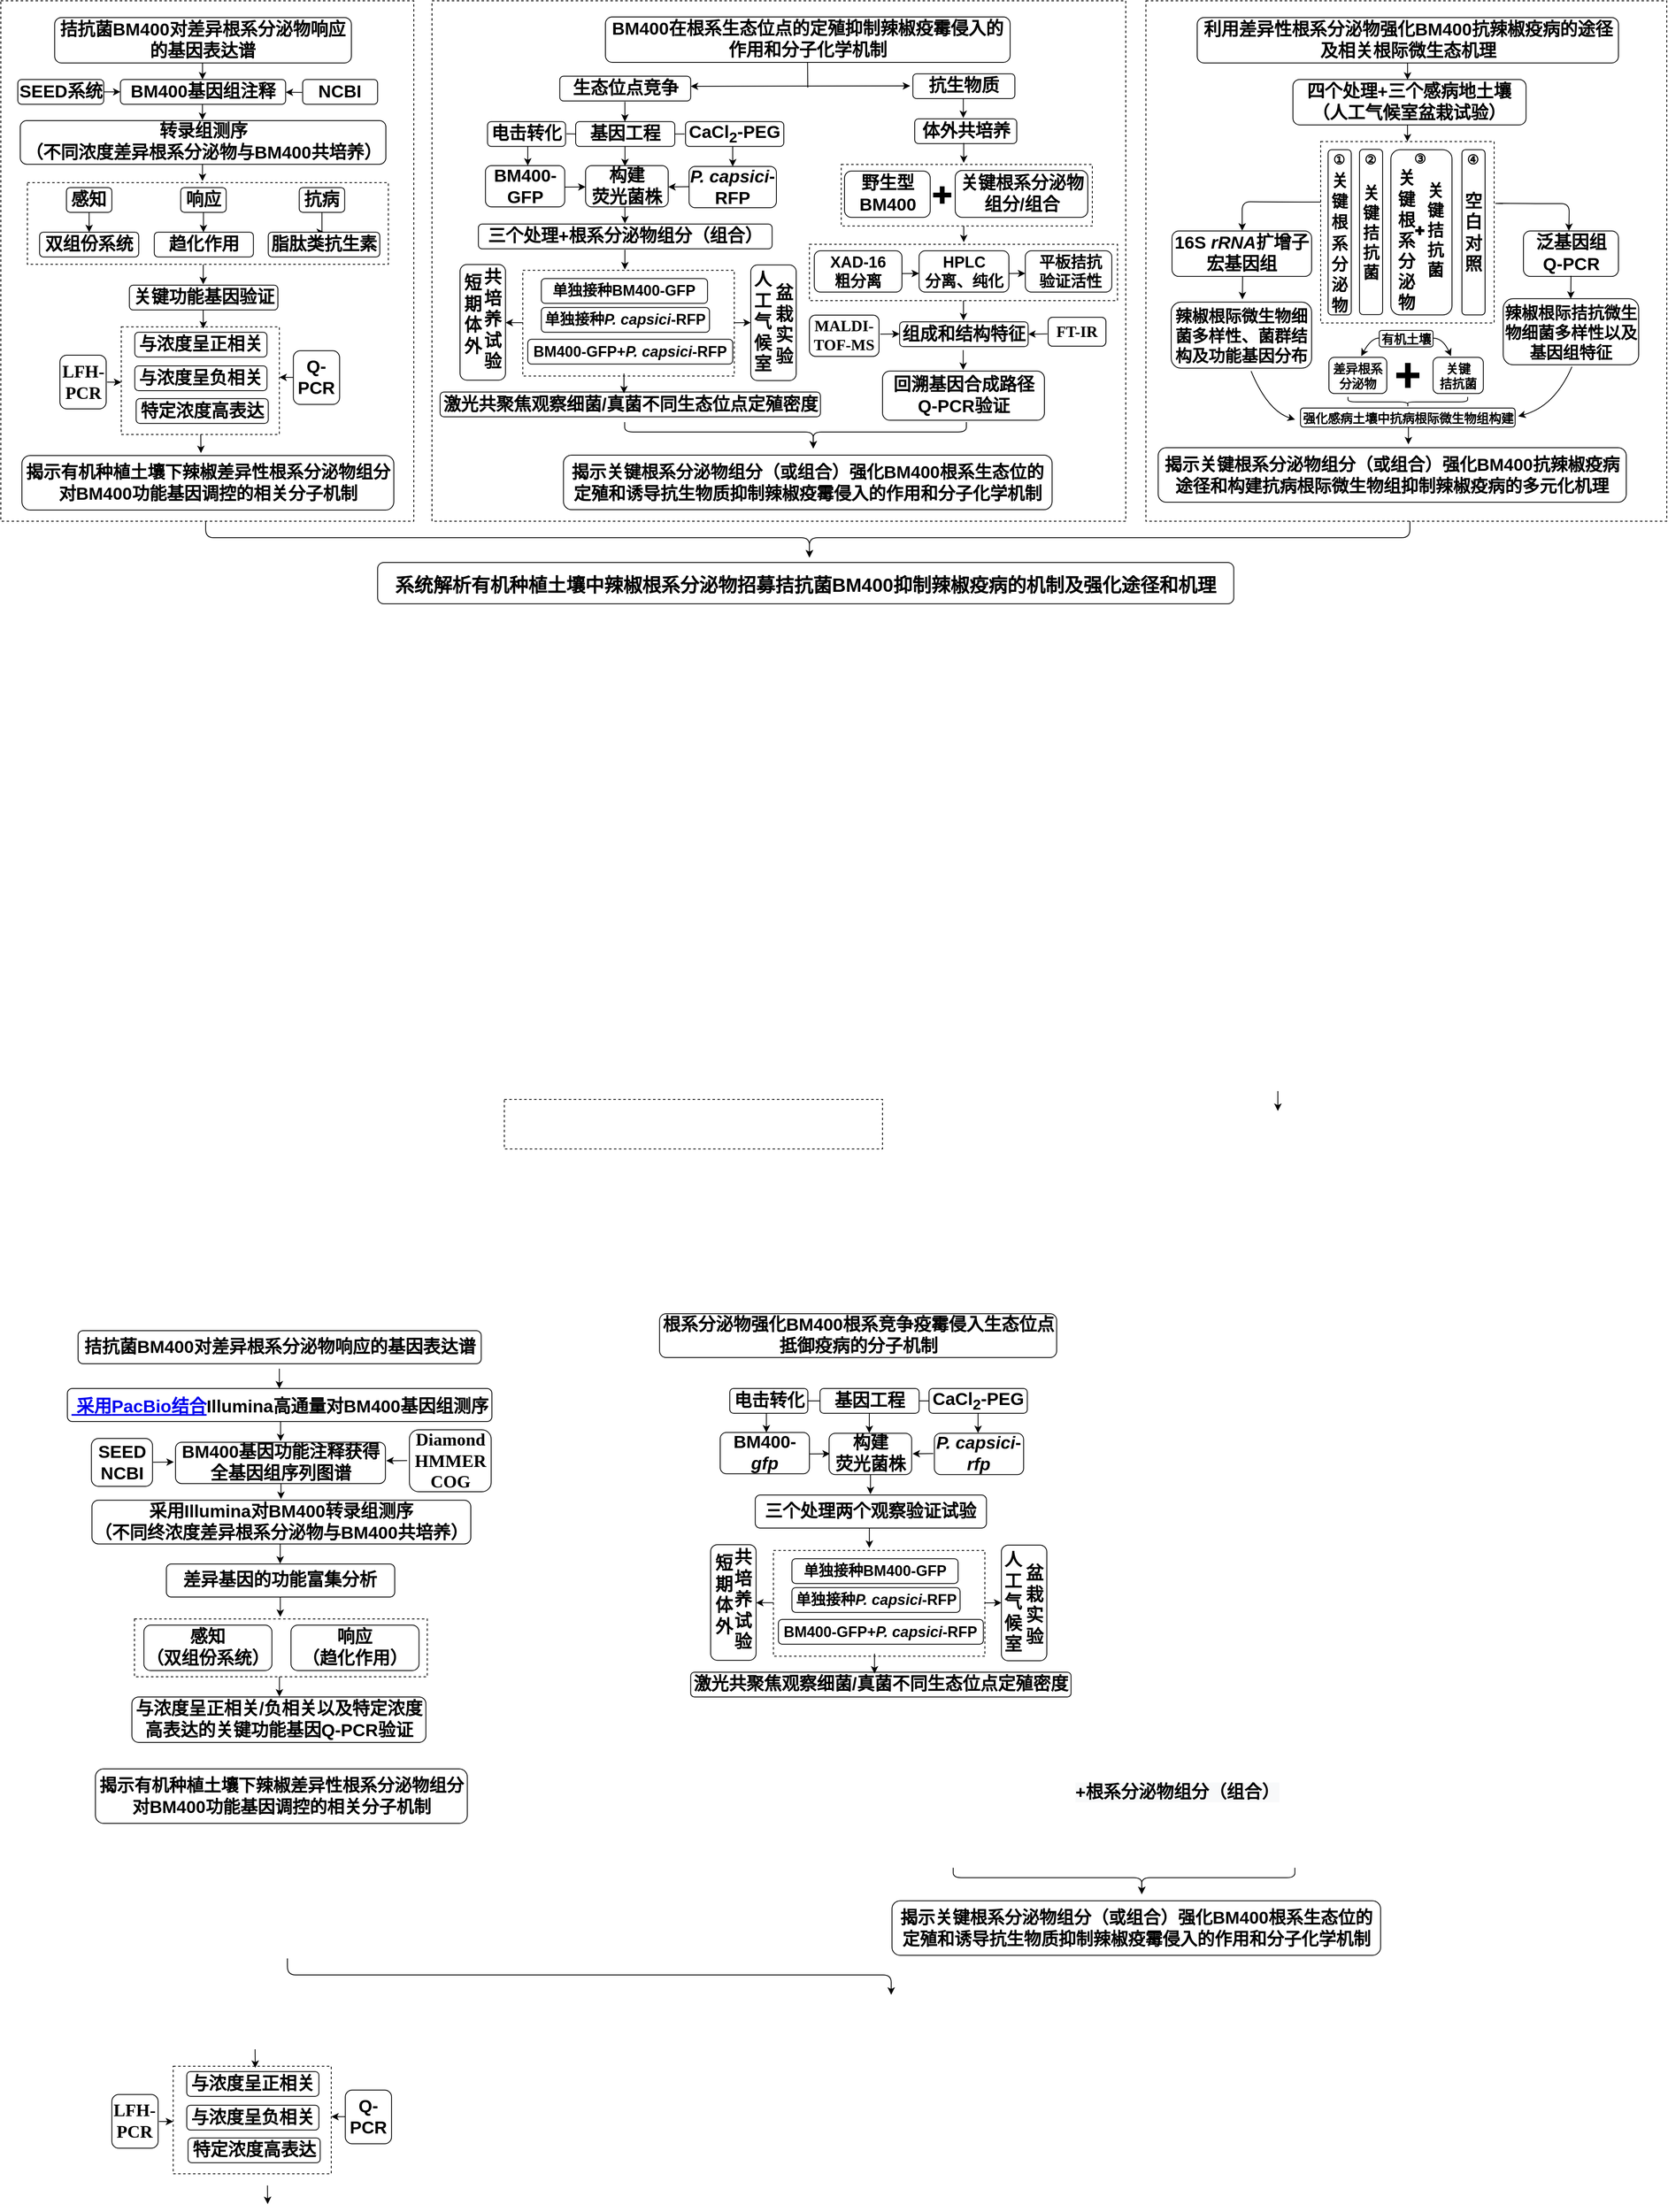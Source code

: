 <mxfile version="14.5.1" type="github">
  <diagram id="QDtG73jCpwaWWLSm4ETX" name="第 1 页">
    <mxGraphModel dx="1504" dy="-801" grid="1" gridSize="10" guides="1" tooltips="1" connect="1" arrows="1" fold="1" page="1" pageScale="1" pageWidth="827" pageHeight="1169" math="0" shadow="0">
      <root>
        <mxCell id="0" />
        <mxCell id="1" parent="0" />
        <mxCell id="HwPy62eIgg81wyNlHV0r-100" value="" style="rounded=0;whiteSpace=wrap;html=1;fontFamily=Helvetica;fontSize=21;dashed=1;fontStyle=1" vertex="1" parent="1">
          <mxGeometry x="-49.36" y="2610" width="457.86" height="60" as="geometry" />
        </mxCell>
        <mxCell id="WCuqPz3NQp58f8Igei0k-176" value="" style="rounded=0;whiteSpace=wrap;html=1;fontFamily=Helvetica;fontSize=16;dashed=1;fontStyle=1" parent="1" vertex="1">
          <mxGeometry x="-659" y="1280" width="500" height="630" as="geometry" />
        </mxCell>
        <mxCell id="o6z0fi3anvcR_nz3UvYC-195" value="" style="rounded=0;whiteSpace=wrap;html=1;fontFamily=Helvetica;fontSize=16;dashed=1;fontStyle=1" parent="1" vertex="1">
          <mxGeometry x="-137" y="1280" width="840" height="630" as="geometry" />
        </mxCell>
        <mxCell id="o6z0fi3anvcR_nz3UvYC-101" value="" style="endArrow=classic;html=1;fontFamily=Helvetica;fontSize=21.333;fontStyle=1" parent="1" edge="1">
          <mxGeometry width="50" height="50" relative="1" as="geometry">
            <mxPoint x="-24" y="1669.58" as="sourcePoint" />
            <mxPoint x="-48" y="1669.58" as="targetPoint" />
          </mxGeometry>
        </mxCell>
        <mxCell id="o6z0fi3anvcR_nz3UvYC-53" value="" style="rounded=1;whiteSpace=wrap;html=1;spacing=2;fontFamily=Helvetica;fontStyle=1;" parent="1" vertex="1">
          <mxGeometry x="-103" y="1599.25" width="55" height="140" as="geometry" />
        </mxCell>
        <mxCell id="o6z0fi3anvcR_nz3UvYC-54" value="&lt;span style=&quot;color: rgb(0, 0, 0); font-size: 21.33px; font-style: normal; letter-spacing: normal; text-align: center; text-indent: 0px; text-transform: none; word-spacing: 0px; display: inline; float: none;&quot;&gt;共培养试验&lt;/span&gt;" style="text;whiteSpace=wrap;html=1;fontFamily=Helvetica;fontStyle=1" parent="1" vertex="1">
          <mxGeometry x="-76" y="1596.25" width="20" height="140" as="geometry" />
        </mxCell>
        <mxCell id="o6z0fi3anvcR_nz3UvYC-55" value="&lt;span style=&quot;color: rgb(0, 0, 0); font-size: 21.33px; font-style: normal; letter-spacing: normal; text-align: center; text-indent: 0px; text-transform: none; word-spacing: 0px; display: inline; float: none;&quot;&gt;短期体外&lt;/span&gt;" style="text;whiteSpace=wrap;html=1;fontFamily=Helvetica;fontStyle=1" parent="1" vertex="1">
          <mxGeometry x="-99.81" y="1603.1" width="20" height="120" as="geometry" />
        </mxCell>
        <mxCell id="o6z0fi3anvcR_nz3UvYC-102" value="" style="endArrow=classic;html=1;fontFamily=Helvetica;fontSize=21.333;exitX=1.011;exitY=0.6;exitDx=0;exitDy=0;exitPerimeter=0;fontStyle=1" parent="1" edge="1">
          <mxGeometry x="233" y="1598.75" width="50" height="50" as="geometry">
            <mxPoint x="225.66" y="1669.82" as="sourcePoint" />
            <mxPoint x="249" y="1669.58" as="targetPoint" />
          </mxGeometry>
        </mxCell>
        <mxCell id="o6z0fi3anvcR_nz3UvYC-125" value="" style="edgeStyle=orthogonalEdgeStyle;rounded=0;orthogonalLoop=1;jettySize=auto;html=1;fontFamily=Helvetica;fontStyle=1" parent="1" edge="1">
          <mxGeometry relative="1" as="geometry">
            <mxPoint x="506.823" y="1548.19" as="sourcePoint" />
            <mxPoint x="506.823" y="1572.19" as="targetPoint" />
            <Array as="points">
              <mxPoint x="507.36" y="1548.19" />
            </Array>
          </mxGeometry>
        </mxCell>
        <mxCell id="o6z0fi3anvcR_nz3UvYC-109" value="" style="edgeStyle=orthogonalEdgeStyle;rounded=0;orthogonalLoop=1;jettySize=auto;html=1;fontFamily=Helvetica;fontStyle=1" parent="1" edge="1">
          <mxGeometry relative="1" as="geometry">
            <mxPoint x="506.493" y="1642.88" as="sourcePoint" />
            <mxPoint x="506.493" y="1666.88" as="targetPoint" />
            <Array as="points">
              <mxPoint x="507.03" y="1642.88" />
            </Array>
          </mxGeometry>
        </mxCell>
        <mxCell id="3P_6dVzwqV__-uQTZfhT-9" value="" style="rounded=0;whiteSpace=wrap;html=1;fontFamily=Helvetica;fontSize=21;dashed=1;fontStyle=1" parent="1" vertex="1">
          <mxGeometry x="320" y="1574.75" width="373" height="68.25" as="geometry" />
        </mxCell>
        <mxCell id="o6z0fi3anvcR_nz3UvYC-196" value="" style="rounded=0;whiteSpace=wrap;html=1;fontFamily=Helvetica;fontSize=16;dashed=1;fontStyle=1" parent="1" vertex="1">
          <mxGeometry x="727.38" y="1280" width="630.62" height="630" as="geometry" />
        </mxCell>
        <mxCell id="o6z0fi3anvcR_nz3UvYC-167" value="" style="edgeStyle=orthogonalEdgeStyle;rounded=0;orthogonalLoop=1;jettySize=auto;html=1;fontFamily=Helvetica;fontStyle=1" parent="1" edge="1">
          <mxGeometry relative="1" as="geometry">
            <mxPoint x="1044.083" y="1426.25" as="sourcePoint" />
            <mxPoint x="1044.083" y="1450.25" as="targetPoint" />
            <Array as="points">
              <mxPoint x="1044.62" y="1426.25" />
            </Array>
          </mxGeometry>
        </mxCell>
        <mxCell id="o6z0fi3anvcR_nz3UvYC-20" value="" style="edgeStyle=orthogonalEdgeStyle;rounded=0;orthogonalLoop=1;jettySize=auto;html=1;fontFamily=Helvetica;fontStyle=1" parent="1" edge="1">
          <mxGeometry relative="1" as="geometry">
            <mxPoint x="-414.857" y="1474.09" as="sourcePoint" />
            <mxPoint x="-414.857" y="1498.09" as="targetPoint" />
            <Array as="points">
              <mxPoint x="-414.32" y="1474.09" />
            </Array>
          </mxGeometry>
        </mxCell>
        <mxCell id="o6z0fi3anvcR_nz3UvYC-182" value="" style="edgeStyle=orthogonalEdgeStyle;rounded=0;orthogonalLoop=1;jettySize=auto;html=1;fontFamily=Helvetica;fontStyle=1" parent="1" edge="1">
          <mxGeometry relative="1" as="geometry">
            <mxPoint x="-414.887" y="1400.23" as="sourcePoint" />
            <mxPoint x="-414.887" y="1424.23" as="targetPoint" />
            <Array as="points">
              <mxPoint x="-414.35" y="1400.23" />
            </Array>
          </mxGeometry>
        </mxCell>
        <mxCell id="o6z0fi3anvcR_nz3UvYC-173" value="" style="rounded=0;whiteSpace=wrap;html=1;fontFamily=Helvetica;fontSize=21;dashed=1;fontStyle=1" parent="1" vertex="1">
          <mxGeometry x="-513.2" y="1674.76" width="191.38" height="130.25" as="geometry" />
        </mxCell>
        <mxCell id="o6z0fi3anvcR_nz3UvYC-93" value="" style="edgeStyle=orthogonalEdgeStyle;rounded=0;orthogonalLoop=1;jettySize=auto;html=1;entryX=0.5;entryY=0;entryDx=0;entryDy=0;fontFamily=Helvetica;fontStyle=1" parent="1" target="o6z0fi3anvcR_nz3UvYC-42" edge="1">
          <mxGeometry relative="1" as="geometry">
            <mxPoint x="229.213" y="1455.75" as="sourcePoint" />
            <mxPoint x="229.21" y="1474.75" as="targetPoint" />
            <Array as="points">
              <mxPoint x="230" y="1456.25" />
            </Array>
          </mxGeometry>
        </mxCell>
        <mxCell id="o6z0fi3anvcR_nz3UvYC-96" value="" style="edgeStyle=orthogonalEdgeStyle;rounded=0;orthogonalLoop=1;jettySize=auto;html=1;exitX=0.476;exitY=1.018;exitDx=0;exitDy=0;exitPerimeter=0;fontFamily=Helvetica;fontStyle=1" parent="1" source="o6z0fi3anvcR_nz3UvYC-44" edge="1">
          <mxGeometry relative="1" as="geometry">
            <mxPoint x="96.653" y="1525.5" as="sourcePoint" />
            <mxPoint x="96.653" y="1549.5" as="targetPoint" />
            <Array as="points">
              <mxPoint x="97" y="1526" />
              <mxPoint x="97" y="1526" />
            </Array>
          </mxGeometry>
        </mxCell>
        <mxCell id="o6z0fi3anvcR_nz3UvYC-121" value="" style="rounded=0;whiteSpace=wrap;html=1;fontFamily=Helvetica;fontSize=21;dashed=1;fontStyle=1" parent="1" vertex="1">
          <mxGeometry x="358.5" y="1478.13" width="304" height="74.5" as="geometry" />
        </mxCell>
        <mxCell id="o6z0fi3anvcR_nz3UvYC-103" value="" style="rounded=1;whiteSpace=wrap;html=1;spacing=2;fontFamily=Helvetica;fontStyle=1;" parent="1" vertex="1">
          <mxGeometry x="249" y="1599.75" width="55" height="140" as="geometry" />
        </mxCell>
        <mxCell id="o6z0fi3anvcR_nz3UvYC-98" value="" style="rounded=0;whiteSpace=wrap;html=1;fontFamily=Helvetica;fontSize=21;dashed=1;fontStyle=1" parent="1" vertex="1">
          <mxGeometry x="-27" y="1606.25" width="256" height="128" as="geometry" />
        </mxCell>
        <mxCell id="WCuqPz3NQp58f8Igei0k-73" value="" style="rounded=0;whiteSpace=wrap;html=1;fontFamily=Helvetica;fontSize=21;dashed=1;fontStyle=1" parent="1" vertex="1">
          <mxGeometry x="-626.81" y="1500.09" width="437" height="98.91" as="geometry" />
        </mxCell>
        <mxCell id="WCuqPz3NQp58f8Igei0k-91" value="&lt;p style=&quot;margin-top: 0pt ; margin-bottom: 0pt ; margin-left: 0in ; direction: ltr ; unicode-bidi: embed ; word-break: normal&quot;&gt;&lt;span style=&quot;font-size: 16pt&quot;&gt;四个处理+三个感病地土壤&lt;/span&gt;&lt;/p&gt;&lt;p style=&quot;margin-top: 0pt ; margin-bottom: 0pt ; margin-left: 0in ; direction: ltr ; unicode-bidi: embed ; word-break: normal&quot;&gt;&lt;span style=&quot;font-size: 16pt&quot;&gt;（人工气候室盆栽试验）&lt;/span&gt;&lt;/p&gt;" style="rounded=1;whiteSpace=wrap;html=1;spacing=2;fontFamily=Helvetica;fontStyle=1;" parent="1" vertex="1">
          <mxGeometry x="905.38" y="1375.23" width="282.25" height="55" as="geometry" />
        </mxCell>
        <mxCell id="WCuqPz3NQp58f8Igei0k-120" value="&lt;p style=&quot;margin-top: 0pt; margin-bottom: 0pt; margin-left: 0in; direction: ltr; unicode-bidi: embed; word-break: normal; font-size: 21.33px;&quot;&gt;&lt;span style=&quot;font-size: 21.33px;&quot;&gt;16S&amp;nbsp;&lt;/span&gt;&lt;span style=&quot;font-size: 21.33px;&quot;&gt;&lt;i style=&quot;font-size: 21.33px;&quot;&gt;rRNA&lt;/i&gt;&lt;/span&gt;&lt;span style=&quot;font-size: 21.33px;&quot;&gt;扩增子&lt;/span&gt;&lt;/p&gt;&lt;p style=&quot;margin-top: 0pt; margin-bottom: 0pt; margin-left: 0in; direction: ltr; unicode-bidi: embed; word-break: normal; font-size: 21.33px;&quot;&gt;&lt;span style=&quot;font-size: 21.33px;&quot;&gt;宏基因组&lt;/span&gt;&lt;/p&gt;" style="rounded=1;whiteSpace=wrap;html=1;spacing=2;fontFamily=Helvetica;fontStyle=1;fontSize=21.33;" parent="1" vertex="1">
          <mxGeometry x="759" y="1558.63" width="169" height="55" as="geometry" />
        </mxCell>
        <mxCell id="WCuqPz3NQp58f8Igei0k-121" value="&lt;p style=&quot;margin-top: 0pt ; margin-bottom: 0pt ; margin-left: 0in ; direction: ltr ; unicode-bidi: embed ; word-break: normal&quot;&gt;&lt;span style=&quot;font-size: 16pt&quot;&gt;泛&lt;/span&gt;&lt;span style=&quot;font-size: 16pt&quot;&gt;基因组&lt;/span&gt;&lt;/p&gt;&lt;p style=&quot;margin-top: 0pt ; margin-bottom: 0pt ; margin-left: 0in ; direction: ltr ; unicode-bidi: embed ; word-break: normal&quot;&gt;&lt;span style=&quot;font-size: 16pt&quot;&gt;Q-PCR&lt;/span&gt;&lt;/p&gt;" style="rounded=1;whiteSpace=wrap;html=1;spacing=2;fontFamily=Helvetica;fontStyle=1;" parent="1" vertex="1">
          <mxGeometry x="1184.5" y="1558.63" width="115" height="55" as="geometry" />
        </mxCell>
        <mxCell id="WCuqPz3NQp58f8Igei0k-122" value="&lt;p style=&quot;margin-top: 0pt ; margin-bottom: 0pt ; margin-left: 0in ; direction: ltr ; unicode-bidi: embed ; word-break: normal ; font-size: 20px&quot;&gt;&lt;font style=&quot;font-size: 20px&quot;&gt;辣椒根际微生物细菌多样性、菌群&lt;/font&gt;&lt;font&gt;结构及&lt;/font&gt;&lt;span&gt;功能基因分布&lt;/span&gt;&lt;/p&gt;" style="rounded=1;whiteSpace=wrap;html=1;spacing=2;fontFamily=Helvetica;fontStyle=1;" parent="1" vertex="1">
          <mxGeometry x="758" y="1644.75" width="170" height="80" as="geometry" />
        </mxCell>
        <mxCell id="WCuqPz3NQp58f8Igei0k-123" value="&lt;p style=&quot;margin-top: 0pt ; margin-bottom: 0pt ; margin-left: 0in ; direction: ltr ; unicode-bidi: embed ; word-break: normal ; font-size: 20px&quot;&gt;&lt;font style=&quot;font-size: 20px&quot;&gt;辣椒根际拮抗微生物细菌多样性以及基因组特征&lt;/font&gt;&lt;/p&gt;" style="rounded=1;whiteSpace=wrap;html=1;spacing=2;fontFamily=Helvetica;fontStyle=1;" parent="1" vertex="1">
          <mxGeometry x="1160" y="1640.63" width="164" height="80" as="geometry" />
        </mxCell>
        <mxCell id="WCuqPz3NQp58f8Igei0k-142" value="" style="endArrow=classic;html=1;fontFamily=Helvetica;fontSize=16;exitX=0.003;exitY=0.417;exitDx=0;exitDy=0;exitPerimeter=0;fontStyle=1" parent="1" edge="1">
          <mxGeometry width="50" height="50" relative="1" as="geometry">
            <mxPoint x="938.999" y="1523.67" as="sourcePoint" />
            <mxPoint x="843.96" y="1558.25" as="targetPoint" />
            <Array as="points">
              <mxPoint x="924.96" y="1523.62" />
              <mxPoint x="843.96" y="1523.25" />
            </Array>
          </mxGeometry>
        </mxCell>
        <mxCell id="WCuqPz3NQp58f8Igei0k-167" value="" style="curved=1;endArrow=classic;html=1;fontFamily=Helvetica;fontStyle=1;" parent="1" edge="1">
          <mxGeometry width="50" height="50" relative="1" as="geometry">
            <mxPoint x="854.74" y="1728.29" as="sourcePoint" />
            <mxPoint x="908" y="1787" as="targetPoint" />
            <Array as="points">
              <mxPoint x="874.74" y="1776.54" />
            </Array>
          </mxGeometry>
        </mxCell>
        <mxCell id="WCuqPz3NQp58f8Igei0k-168" value="" style="curved=1;endArrow=classic;html=1;fontFamily=Helvetica;fontStyle=1;" parent="1" edge="1">
          <mxGeometry width="50" height="50" relative="1" as="geometry">
            <mxPoint x="1243.15" y="1723.1" as="sourcePoint" />
            <mxPoint x="1178" y="1783" as="targetPoint" />
            <Array as="points">
              <mxPoint x="1222.15" y="1771.35" />
            </Array>
          </mxGeometry>
        </mxCell>
        <mxCell id="WCuqPz3NQp58f8Igei0k-169" value="系统解析有机种植土壤中辣椒根系分泌物招募拮抗菌BM400抑制辣椒疫病的机制及强化途径和机理" style="rounded=1;fontFamily=Helvetica;fontStyle=1;fontSize=23;" parent="1" vertex="1">
          <mxGeometry x="-202.81" y="1960" width="1036.6" height="50" as="geometry" />
        </mxCell>
        <mxCell id="o6z0fi3anvcR_nz3UvYC-190" value="" style="edgeStyle=orthogonalEdgeStyle;curved=0;rounded=1;sketch=0;orthogonalLoop=1;jettySize=auto;html=1;fontFamily=Helvetica;fontStyle=1" parent="1" source="o6z0fi3anvcR_nz3UvYC-185" target="o6z0fi3anvcR_nz3UvYC-2" edge="1">
          <mxGeometry relative="1" as="geometry" />
        </mxCell>
        <mxCell id="o6z0fi3anvcR_nz3UvYC-2" value="&lt;p style=&quot;margin-top: 0pt ; margin-bottom: 0pt ; margin-left: 0in ; direction: ltr ; unicode-bidi: embed ; word-break: normal&quot;&gt;&lt;span style=&quot;font-size: 21.333px&quot;&gt;BM400基因组注释&lt;/span&gt;&lt;br&gt;&lt;/p&gt;" style="rounded=1;whiteSpace=wrap;html=1;spacing=2;fontFamily=Helvetica;fontStyle=1;" parent="1" vertex="1">
          <mxGeometry x="-514.19" y="1375.23" width="200" height="30" as="geometry" />
        </mxCell>
        <mxCell id="o6z0fi3anvcR_nz3UvYC-6" value="&lt;p style=&quot;margin-top: 0pt ; margin-bottom: 0pt ; margin-left: 0in ; direction: ltr ; unicode-bidi: embed ; word-break: normal&quot;&gt;&lt;span style=&quot;font-size: 21.333px&quot;&gt;Q-PCR&lt;/span&gt;&lt;br&gt;&lt;/p&gt;" style="rounded=1;whiteSpace=wrap;html=1;spacing=2;fontFamily=Helvetica;fontStyle=1;" parent="1" vertex="1">
          <mxGeometry x="-304.82" y="1703.64" width="56" height="65" as="geometry" />
        </mxCell>
        <mxCell id="o6z0fi3anvcR_nz3UvYC-18" value="" style="edgeStyle=orthogonalEdgeStyle;rounded=0;orthogonalLoop=1;jettySize=auto;html=1;entryX=0.5;entryY=0;entryDx=0;entryDy=0;fontFamily=Helvetica;fontStyle=1" parent="1" source="o6z0fi3anvcR_nz3UvYC-7" target="o6z0fi3anvcR_nz3UvYC-11" edge="1">
          <mxGeometry relative="1" as="geometry">
            <mxPoint x="-552.06" y="1566.09" as="targetPoint" />
          </mxGeometry>
        </mxCell>
        <mxCell id="o6z0fi3anvcR_nz3UvYC-7" value="&lt;p style=&quot;margin-top: 0pt ; margin-bottom: 0pt ; margin-left: 0in ; direction: ltr ; unicode-bidi: embed ; word-break: normal&quot;&gt;&lt;span style=&quot;font-size: 21.333px&quot;&gt;感知&lt;/span&gt;&lt;br&gt;&lt;/p&gt;" style="rounded=1;whiteSpace=wrap;html=1;spacing=2;fontFamily=Helvetica;fontStyle=1;" parent="1" vertex="1">
          <mxGeometry x="-579.56" y="1506.09" width="55" height="30" as="geometry" />
        </mxCell>
        <mxCell id="o6z0fi3anvcR_nz3UvYC-17" value="" style="edgeStyle=orthogonalEdgeStyle;rounded=0;orthogonalLoop=1;jettySize=auto;html=1;fontFamily=Helvetica;fontStyle=1" parent="1" source="o6z0fi3anvcR_nz3UvYC-8" target="o6z0fi3anvcR_nz3UvYC-12" edge="1">
          <mxGeometry relative="1" as="geometry">
            <Array as="points">
              <mxPoint x="-413.19" y="1536.09" />
            </Array>
          </mxGeometry>
        </mxCell>
        <mxCell id="o6z0fi3anvcR_nz3UvYC-8" value="&lt;p style=&quot;margin-top: 0pt ; margin-bottom: 0pt ; margin-left: 0in ; direction: ltr ; unicode-bidi: embed ; word-break: normal&quot;&gt;&lt;span style=&quot;font-size: 21.333px&quot;&gt;响应&lt;/span&gt;&lt;br&gt;&lt;/p&gt;" style="rounded=1;whiteSpace=wrap;html=1;spacing=2;fontFamily=Helvetica;fontStyle=1;" parent="1" vertex="1">
          <mxGeometry x="-441.19" y="1506.09" width="55" height="30" as="geometry" />
        </mxCell>
        <mxCell id="o6z0fi3anvcR_nz3UvYC-16" value="" style="edgeStyle=orthogonalEdgeStyle;rounded=0;orthogonalLoop=1;jettySize=auto;html=1;fontFamily=Helvetica;fontStyle=1" parent="1" source="o6z0fi3anvcR_nz3UvYC-9" target="o6z0fi3anvcR_nz3UvYC-13" edge="1">
          <mxGeometry relative="1" as="geometry">
            <Array as="points">
              <mxPoint x="-270.06" y="1560.09" />
            </Array>
          </mxGeometry>
        </mxCell>
        <mxCell id="o6z0fi3anvcR_nz3UvYC-9" value="&lt;p style=&quot;margin-top: 0pt ; margin-bottom: 0pt ; margin-left: 0in ; direction: ltr ; unicode-bidi: embed ; word-break: normal&quot;&gt;&lt;span style=&quot;font-size: 21.333px&quot;&gt;抗病&lt;/span&gt;&lt;br&gt;&lt;/p&gt;" style="rounded=1;whiteSpace=wrap;html=1;spacing=2;fontFamily=Helvetica;fontStyle=1;" parent="1" vertex="1">
          <mxGeometry x="-297.69" y="1506.09" width="55" height="30" as="geometry" />
        </mxCell>
        <mxCell id="o6z0fi3anvcR_nz3UvYC-11" value="&lt;p style=&quot;margin-top: 0pt ; margin-bottom: 0pt ; margin-left: 0in ; direction: ltr ; unicode-bidi: embed ; word-break: normal&quot;&gt;&lt;span style=&quot;font-size: 21.333px&quot;&gt;双组份系统&lt;/span&gt;&lt;br&gt;&lt;/p&gt;" style="rounded=1;whiteSpace=wrap;html=1;spacing=2;fontFamily=Helvetica;fontStyle=1;" parent="1" vertex="1">
          <mxGeometry x="-612.06" y="1560.09" width="120" height="30" as="geometry" />
        </mxCell>
        <mxCell id="o6z0fi3anvcR_nz3UvYC-12" value="&lt;p style=&quot;margin-top: 0pt ; margin-bottom: 0pt ; margin-left: 0in ; direction: ltr ; unicode-bidi: embed ; word-break: normal&quot;&gt;&lt;span style=&quot;font-size: 21.333px&quot;&gt;趋化作用&lt;/span&gt;&lt;br&gt;&lt;/p&gt;" style="rounded=1;whiteSpace=wrap;html=1;spacing=2;fontFamily=Helvetica;fontStyle=1;" parent="1" vertex="1">
          <mxGeometry x="-473.19" y="1560.09" width="120" height="30" as="geometry" />
        </mxCell>
        <mxCell id="o6z0fi3anvcR_nz3UvYC-13" value="&lt;p style=&quot;margin-top: 0pt ; margin-bottom: 0pt ; margin-left: 0in ; direction: ltr ; unicode-bidi: embed ; word-break: normal&quot;&gt;&lt;span style=&quot;font-size: 21.333px&quot;&gt;脂肽类抗生素&lt;/span&gt;&lt;/p&gt;" style="rounded=1;whiteSpace=wrap;html=1;spacing=2;fontFamily=Helvetica;fontStyle=1;" parent="1" vertex="1">
          <mxGeometry x="-335.19" y="1560.09" width="135" height="30" as="geometry" />
        </mxCell>
        <mxCell id="o6z0fi3anvcR_nz3UvYC-14" value="&lt;p style=&quot;margin-top: 0pt ; margin-bottom: 0pt ; margin-left: 0in ; direction: ltr ; unicode-bidi: embed ; word-break: normal&quot;&gt;&lt;span lang=&quot;EN-US&quot; style=&quot;font-family: &amp;#34;times new roman&amp;#34; , serif&quot;&gt;&lt;font style=&quot;font-size: 21.333px&quot;&gt;LFH-PCR&lt;/font&gt;&lt;/span&gt;&lt;br&gt;&lt;/p&gt;" style="rounded=1;whiteSpace=wrap;html=1;spacing=2;fontFamily=Helvetica;fontStyle=1;" parent="1" vertex="1">
          <mxGeometry x="-587.44" y="1709.01" width="56" height="65" as="geometry" />
        </mxCell>
        <mxCell id="o6z0fi3anvcR_nz3UvYC-22" value="" style="edgeStyle=orthogonalEdgeStyle;rounded=0;orthogonalLoop=1;jettySize=auto;html=1;fontFamily=Helvetica;fontStyle=1" parent="1" edge="1">
          <mxGeometry relative="1" as="geometry">
            <mxPoint x="-414.807" y="1351.23" as="sourcePoint" />
            <mxPoint x="-414.807" y="1375.23" as="targetPoint" />
            <Array as="points">
              <mxPoint x="-414.27" y="1351.23" />
            </Array>
          </mxGeometry>
        </mxCell>
        <mxCell id="o6z0fi3anvcR_nz3UvYC-26" value="" style="endArrow=classic;html=1;fontFamily=Helvetica;fontStyle=1" parent="1" edge="1">
          <mxGeometry width="50" height="50" relative="1" as="geometry">
            <mxPoint x="-530.45" y="1741.64" as="sourcePoint" />
            <mxPoint x="-513.2" y="1741.77" as="targetPoint" />
          </mxGeometry>
        </mxCell>
        <mxCell id="o6z0fi3anvcR_nz3UvYC-27" value="&lt;p style=&quot;margin-top: 0pt ; margin-bottom: 0pt ; margin-left: 0in ; direction: ltr ; unicode-bidi: embed ; word-break: normal&quot;&gt;&lt;span style=&quot;font-size: 21.333px&quot;&gt;关键功能基因验证&lt;/span&gt;&lt;br&gt;&lt;/p&gt;" style="rounded=1;whiteSpace=wrap;html=1;spacing=2;fontFamily=Helvetica;fontStyle=1;" parent="1" vertex="1">
          <mxGeometry x="-503.32" y="1624.25" width="179.75" height="30" as="geometry" />
        </mxCell>
        <mxCell id="o6z0fi3anvcR_nz3UvYC-28" value="&lt;p style=&quot;margin-top: 0pt ; margin-bottom: 0pt ; margin-left: 0in ; direction: ltr ; unicode-bidi: embed ; word-break: normal&quot;&gt;&lt;font&gt;&lt;span style=&quot;font-size: 21.333px&quot;&gt;与浓度呈正相关&lt;/span&gt;&lt;/font&gt;&lt;/p&gt;" style="rounded=1;whiteSpace=wrap;html=1;spacing=2;fontFamily=Helvetica;fontStyle=1;" parent="1" vertex="1">
          <mxGeometry x="-496.77" y="1681.26" width="160" height="30" as="geometry" />
        </mxCell>
        <mxCell id="o6z0fi3anvcR_nz3UvYC-29" value="&lt;span style=&quot;font-size: 21.333px&quot;&gt;与浓度呈&lt;/span&gt;&lt;span style=&quot;font-size: 21.333px&quot;&gt;负相关&lt;/span&gt;&lt;span style=&quot;font-size: 21.333px&quot;&gt;&lt;br&gt;&lt;/span&gt;" style="rounded=1;whiteSpace=wrap;html=1;spacing=2;fontFamily=Helvetica;fontStyle=1;" parent="1" vertex="1">
          <mxGeometry x="-496.77" y="1722.01" width="160" height="30" as="geometry" />
        </mxCell>
        <mxCell id="o6z0fi3anvcR_nz3UvYC-30" value="&lt;p style=&quot;margin-top: 0pt ; margin-bottom: 0pt ; margin-left: 0in ; direction: ltr ; unicode-bidi: embed ; word-break: normal&quot;&gt;&lt;font&gt;&lt;span style=&quot;font-size: 21.333px&quot;&gt;特定浓度高表达&lt;/span&gt;&lt;/font&gt;&lt;/p&gt;" style="rounded=1;whiteSpace=wrap;html=1;spacing=2;fontFamily=Helvetica;fontStyle=1;" parent="1" vertex="1">
          <mxGeometry x="-495.2" y="1761.63" width="160" height="30" as="geometry" />
        </mxCell>
        <mxCell id="o6z0fi3anvcR_nz3UvYC-34" value="&lt;p style=&quot;margin-top: 0pt ; margin-bottom: 0pt ; margin-left: 0in ; direction: ltr ; unicode-bidi: embed ; word-break: normal&quot;&gt;&lt;span style=&quot;font-size: 21.333px&quot;&gt;生态位点竞争&lt;/span&gt;&lt;br&gt;&lt;/p&gt;" style="rounded=1;whiteSpace=wrap;html=1;spacing=2;fontFamily=Helvetica;fontStyle=1;" parent="1" vertex="1">
          <mxGeometry x="17.75" y="1371.25" width="158.5" height="30" as="geometry" />
        </mxCell>
        <mxCell id="o6z0fi3anvcR_nz3UvYC-36" value="&lt;p style=&quot;margin-top: 0pt ; margin-bottom: 0pt ; margin-left: 0in ; direction: ltr ; unicode-bidi: embed ; word-break: normal&quot;&gt;&lt;span style=&quot;font-size: 21.333px&quot;&gt;基因工程&lt;/span&gt;&lt;br&gt;&lt;/p&gt;" style="rounded=1;whiteSpace=wrap;html=1;spacing=2;fontFamily=Helvetica;fontStyle=1;" parent="1" vertex="1">
          <mxGeometry x="37" y="1426.25" width="120" height="30" as="geometry" />
        </mxCell>
        <mxCell id="o6z0fi3anvcR_nz3UvYC-40" value="&lt;font style=&quot;font-size: 21.333px&quot;&gt;&lt;span lang=&quot;EN-US&quot; style=&quot;&quot;&gt;CaCl&lt;sub&gt;2&lt;/sub&gt;-PEG&lt;/span&gt;&lt;/font&gt;" style="rounded=1;whiteSpace=wrap;html=1;spacing=2;fontFamily=Helvetica;fontStyle=1;" parent="1" vertex="1">
          <mxGeometry x="170" y="1426.25" width="119" height="30" as="geometry" />
        </mxCell>
        <mxCell id="o6z0fi3anvcR_nz3UvYC-35" value="&lt;p style=&quot;margin-top: 0pt ; margin-bottom: 0pt ; margin-left: 0in ; direction: ltr ; unicode-bidi: embed ; word-break: normal&quot;&gt;&lt;span style=&quot;font-size: 21.333px&quot;&gt;抗生物质&lt;/span&gt;&lt;br&gt;&lt;/p&gt;" style="rounded=1;whiteSpace=wrap;html=1;spacing=2;fontFamily=Helvetica;fontStyle=1;" parent="1" vertex="1">
          <mxGeometry x="445.24" y="1368.38" width="123.5" height="30" as="geometry" />
        </mxCell>
        <mxCell id="o6z0fi3anvcR_nz3UvYC-41" value="&lt;span lang=&quot;EN-US&quot; style=&quot;&quot;&gt;&lt;font style=&quot;font-size: 21.333px&quot;&gt;BM400-GFP&lt;/font&gt;&lt;/span&gt;" style="rounded=1;whiteSpace=wrap;html=1;spacing=2;fontFamily=Helvetica;fontStyle=1;" parent="1" vertex="1">
          <mxGeometry x="-72.25" y="1479.5" width="96" height="50" as="geometry" />
        </mxCell>
        <mxCell id="o6z0fi3anvcR_nz3UvYC-42" value="&lt;font style=&quot;font-size: 21.333px&quot;&gt;&lt;i&gt;&lt;span lang=&quot;EN-US&quot; style=&quot;&quot;&gt;P. capsici&lt;/span&gt;&lt;/i&gt;&lt;span lang=&quot;EN-US&quot; style=&quot;&quot;&gt;-RFP&lt;/span&gt;&lt;/font&gt;" style="rounded=1;whiteSpace=wrap;html=1;spacing=2;fontFamily=Helvetica;fontStyle=1;" parent="1" vertex="1">
          <mxGeometry x="174.25" y="1480.5" width="105.75" height="50" as="geometry" />
        </mxCell>
        <mxCell id="o6z0fi3anvcR_nz3UvYC-44" value="&lt;span lang=&quot;EN-US&quot;&gt;&lt;font style=&quot;font-size: 21.333px&quot;&gt;&lt;span style=&quot;font-size: 21.333px&quot;&gt;构建&lt;br&gt;&lt;/span&gt;荧光菌株&lt;/font&gt;&lt;/span&gt;" style="rounded=1;whiteSpace=wrap;html=1;spacing=2;fontFamily=Helvetica;fontStyle=1;" parent="1" vertex="1">
          <mxGeometry x="49" y="1479.5" width="100" height="50" as="geometry" />
        </mxCell>
        <mxCell id="o6z0fi3anvcR_nz3UvYC-46" value="&lt;font style=&quot;font-size: 21.33px&quot;&gt;激光共聚焦观察细菌/真菌不同生态位点定殖密度&lt;/font&gt;" style="rounded=1;whiteSpace=wrap;html=1;spacing=2;fontFamily=Helvetica;fontStyle=1;" parent="1" vertex="1">
          <mxGeometry x="-127.15" y="1753.63" width="460.5" height="30" as="geometry" />
        </mxCell>
        <mxCell id="o6z0fi3anvcR_nz3UvYC-47" value="&lt;font style=&quot;font-size: 21.33px&quot;&gt;三个处理+根系分泌物组分（组合）&lt;/font&gt;" style="rounded=1;whiteSpace=wrap;html=1;spacing=2;fontFamily=Helvetica;fontStyle=1;" parent="1" vertex="1">
          <mxGeometry x="-80.81" y="1550.25" width="355.62" height="30" as="geometry" />
        </mxCell>
        <mxCell id="o6z0fi3anvcR_nz3UvYC-48" value="&lt;span lang=&quot;EN-US&quot;&gt;&lt;font style=&quot;font-size: 18px&quot;&gt;单独接种BM400-GFP&lt;/font&gt;&lt;/span&gt;" style="rounded=1;whiteSpace=wrap;html=1;spacing=2;fontFamily=Helvetica;fontStyle=1;" parent="1" vertex="1">
          <mxGeometry x="-4.62" y="1616.25" width="201.25" height="30" as="geometry" />
        </mxCell>
        <mxCell id="o6z0fi3anvcR_nz3UvYC-49" value="&lt;font style=&quot;font-size: 18px&quot;&gt;&lt;span lang=&quot;EN-US&quot;&gt;&lt;font style=&quot;font-size: 18px&quot;&gt;单独接种&lt;/font&gt;&lt;/span&gt;&lt;i&gt;&lt;span lang=&quot;EN-US&quot;&gt;P. capsici&lt;/span&gt;&lt;/i&gt;&lt;span lang=&quot;EN-US&quot;&gt;-RFP&lt;/span&gt;&lt;/font&gt;" style="rounded=1;whiteSpace=wrap;html=1;spacing=2;fontFamily=Helvetica;fontStyle=1;" parent="1" vertex="1">
          <mxGeometry x="-4.62" y="1651.25" width="203.62" height="30" as="geometry" />
        </mxCell>
        <mxCell id="o6z0fi3anvcR_nz3UvYC-50" value="&lt;font style=&quot;font-size: 18px&quot;&gt;BM400-GFP+&lt;i&gt;&lt;span lang=&quot;EN-US&quot;&gt;P. capsici&lt;/span&gt;&lt;/i&gt;&lt;span lang=&quot;EN-US&quot;&gt;-RFP&lt;/span&gt;&lt;/font&gt;" style="rounded=1;whiteSpace=wrap;html=1;spacing=2;fontFamily=Helvetica;fontStyle=1;" parent="1" vertex="1">
          <mxGeometry x="-21" y="1689.75" width="248.19" height="30" as="geometry" />
        </mxCell>
        <mxCell id="o6z0fi3anvcR_nz3UvYC-67" value="&lt;span lang=&quot;EN-US&quot; style=&quot;font-family: &amp;quot;times new roman&amp;quot;, serif; font-size: 19px;&quot;&gt;&lt;font style=&quot;font-size: 19px;&quot;&gt;MALDI-TOF-MS&lt;/font&gt;&lt;/span&gt;" style="rounded=1;whiteSpace=wrap;html=1;spacing=2;fontFamily=Helvetica;fontStyle=1;fontSize=19;" parent="1" vertex="1">
          <mxGeometry x="320" y="1660.44" width="84.24" height="50" as="geometry" />
        </mxCell>
        <mxCell id="o6z0fi3anvcR_nz3UvYC-68" value="&lt;span lang=&quot;EN-US&quot; style=&quot;font-size: 19px; font-family: &amp;quot;times new roman&amp;quot;, serif;&quot;&gt;FT-IR&lt;/span&gt;" style="rounded=1;whiteSpace=wrap;html=1;spacing=2;fontFamily=Helvetica;fontStyle=1;fontSize=19;" parent="1" vertex="1">
          <mxGeometry x="609" y="1663.13" width="70" height="35" as="geometry" />
        </mxCell>
        <mxCell id="o6z0fi3anvcR_nz3UvYC-70" value="&lt;font style=&quot;font-size: 21.333px&quot;&gt;组成和结构特征&lt;/font&gt;" style="rounded=1;whiteSpace=wrap;html=1;spacing=2;fontFamily=Helvetica;fontStyle=1;" parent="1" vertex="1">
          <mxGeometry x="429.18" y="1668.63" width="155.62" height="30" as="geometry" />
        </mxCell>
        <mxCell id="o6z0fi3anvcR_nz3UvYC-71" value="&lt;span style=&quot;font-size: 21.333px&quot;&gt;回溯基因&lt;/span&gt;&lt;span style=&quot;font-size: 21.333px&quot;&gt;合成&lt;/span&gt;&lt;span style=&quot;font-size: 21.333px&quot;&gt;路径&lt;br&gt;Q-PCR验证&lt;br&gt;&lt;/span&gt;" style="rounded=1;whiteSpace=wrap;html=1;spacing=2;fontFamily=Helvetica;fontStyle=1;" parent="1" vertex="1">
          <mxGeometry x="408.5" y="1728.29" width="196" height="59.5" as="geometry" />
        </mxCell>
        <mxCell id="o6z0fi3anvcR_nz3UvYC-80" value="" style="edgeStyle=orthogonalEdgeStyle;rounded=0;orthogonalLoop=1;jettySize=auto;html=1;fontFamily=Helvetica;fontStyle=1" parent="1" edge="1">
          <mxGeometry relative="1" as="geometry">
            <mxPoint x="96.583" y="1402.25" as="sourcePoint" />
            <mxPoint x="96.583" y="1426.25" as="targetPoint" />
            <Array as="points">
              <mxPoint x="97.12" y="1402.25" />
            </Array>
          </mxGeometry>
        </mxCell>
        <mxCell id="o6z0fi3anvcR_nz3UvYC-81" value="" style="edgeStyle=orthogonalEdgeStyle;rounded=0;orthogonalLoop=1;jettySize=auto;html=1;fontFamily=Helvetica;fontStyle=1" parent="1" edge="1">
          <mxGeometry relative="1" as="geometry">
            <mxPoint x="96.713" y="1456.25" as="sourcePoint" />
            <mxPoint x="96.713" y="1480.25" as="targetPoint" />
            <Array as="points">
              <mxPoint x="97.25" y="1456.25" />
            </Array>
          </mxGeometry>
        </mxCell>
        <mxCell id="o6z0fi3anvcR_nz3UvYC-85" value="" style="group;rotation=0;fontFamily=Helvetica;fontStyle=1" parent="1" vertex="1" connectable="0">
          <mxGeometry x="97.21" y="1802" width="412.79" as="geometry" />
        </mxCell>
        <mxCell id="WCuqPz3NQp58f8Igei0k-86" value="" style="edgeStyle=segmentEdgeStyle;endArrow=classic;html=1;fontFamily=Helvetica;fontSize=11;entryX=0.49;entryY=0;entryDx=0;entryDy=0;entryPerimeter=0;fontStyle=1" parent="o6z0fi3anvcR_nz3UvYC-85" edge="1">
          <mxGeometry width="50" height="50" relative="1" as="geometry">
            <mxPoint x="-0.902" y="-12" as="sourcePoint" />
            <mxPoint x="227.427" y="20" as="targetPoint" />
            <Array as="points">
              <mxPoint />
              <mxPoint x="227.427" />
            </Array>
          </mxGeometry>
        </mxCell>
        <mxCell id="WCuqPz3NQp58f8Igei0k-87" value="" style="edgeStyle=segmentEdgeStyle;endArrow=classic;html=1;fontFamily=Helvetica;fontSize=11;fontStyle=1" parent="o6z0fi3anvcR_nz3UvYC-85" edge="1">
          <mxGeometry width="50" height="50" relative="1" as="geometry">
            <mxPoint x="412.79" y="-12" as="sourcePoint" />
            <mxPoint x="227.427" y="20" as="targetPoint" />
            <Array as="points">
              <mxPoint x="412.79" />
              <mxPoint x="226.517" />
            </Array>
          </mxGeometry>
        </mxCell>
        <mxCell id="o6z0fi3anvcR_nz3UvYC-90" value="" style="endArrow=none;html=1;fontFamily=Helvetica;fontSize=21.333;fontStyle=1" parent="1" edge="1">
          <mxGeometry width="50" height="50" relative="1" as="geometry">
            <mxPoint x="157" y="1441.25" as="sourcePoint" />
            <mxPoint x="169" y="1441.25" as="targetPoint" />
          </mxGeometry>
        </mxCell>
        <mxCell id="o6z0fi3anvcR_nz3UvYC-91" value="" style="endArrow=none;html=1;fontFamily=Helvetica;fontSize=21.333;fontStyle=1" parent="1" edge="1">
          <mxGeometry width="50" height="50" relative="1" as="geometry">
            <mxPoint x="25.75" y="1441.05" as="sourcePoint" />
            <mxPoint x="37" y="1441.25" as="targetPoint" />
            <Array as="points">
              <mxPoint x="37" y="1441.25" />
            </Array>
          </mxGeometry>
        </mxCell>
        <mxCell id="o6z0fi3anvcR_nz3UvYC-94" value="" style="endArrow=classic;html=1;fontFamily=Helvetica;fontStyle=1" parent="1" edge="1">
          <mxGeometry width="50" height="50" relative="1" as="geometry">
            <mxPoint x="23.75" y="1505.5" as="sourcePoint" />
            <mxPoint x="49" y="1505.25" as="targetPoint" />
          </mxGeometry>
        </mxCell>
        <mxCell id="o6z0fi3anvcR_nz3UvYC-100" value="" style="edgeStyle=orthogonalEdgeStyle;rounded=0;orthogonalLoop=1;jettySize=auto;html=1;fontFamily=Helvetica;fontStyle=1" parent="1" edge="1">
          <mxGeometry relative="1" as="geometry">
            <mxPoint x="96.583" y="1581.25" as="sourcePoint" />
            <mxPoint x="96.583" y="1605.25" as="targetPoint" />
            <Array as="points">
              <mxPoint x="97.12" y="1581.25" />
            </Array>
          </mxGeometry>
        </mxCell>
        <mxCell id="o6z0fi3anvcR_nz3UvYC-57" value="&lt;span style=&quot;color: rgb(0, 0, 0); font-size: 21.33px; font-style: normal; letter-spacing: normal; text-align: center; text-indent: 0px; text-transform: none; word-spacing: 0px; display: inline; float: none;&quot;&gt;盆栽实验&lt;/span&gt;" style="text;whiteSpace=wrap;html=1;fontFamily=Helvetica;fontStyle=1" parent="1" vertex="1">
          <mxGeometry x="277" y="1614.75" width="30" height="110" as="geometry" />
        </mxCell>
        <mxCell id="o6z0fi3anvcR_nz3UvYC-59" value="&lt;span style=&quot;color: rgb(0, 0, 0); font-size: 21.33px; font-style: normal; letter-spacing: normal; text-align: center; text-indent: 0px; text-transform: none; word-spacing: 0px; display: inline; float: none;&quot;&gt;人工气候室&lt;/span&gt;" style="text;whiteSpace=wrap;html=1;fontFamily=Helvetica;fontStyle=1" parent="1" vertex="1">
          <mxGeometry x="251" y="1598.75" width="30" height="136" as="geometry" />
        </mxCell>
        <mxCell id="o6z0fi3anvcR_nz3UvYC-104" value="" style="edgeStyle=orthogonalEdgeStyle;rounded=0;orthogonalLoop=1;jettySize=auto;html=1;fontFamily=Helvetica;fontStyle=1" parent="1" edge="1">
          <mxGeometry relative="1" as="geometry">
            <mxPoint x="95.413" y="1731.25" as="sourcePoint" />
            <mxPoint x="95.413" y="1755.25" as="targetPoint" />
            <Array as="points">
              <mxPoint x="95.95" y="1731.25" />
            </Array>
          </mxGeometry>
        </mxCell>
        <mxCell id="o6z0fi3anvcR_nz3UvYC-108" value="" style="endArrow=classic;html=1;fontFamily=Helvetica;fontStyle=1" parent="1" edge="1">
          <mxGeometry width="50" height="50" relative="1" as="geometry">
            <mxPoint x="174.25" y="1505.05" as="sourcePoint" />
            <mxPoint x="149" y="1505.3" as="targetPoint" />
          </mxGeometry>
        </mxCell>
        <mxCell id="o6z0fi3anvcR_nz3UvYC-110" value="" style="edgeStyle=orthogonalEdgeStyle;rounded=0;orthogonalLoop=1;jettySize=auto;html=1;fontFamily=Helvetica;fontStyle=1" parent="1" edge="1">
          <mxGeometry relative="1" as="geometry">
            <mxPoint x="506.153" y="1702.88" as="sourcePoint" />
            <mxPoint x="506.153" y="1726.88" as="targetPoint" />
            <Array as="points">
              <mxPoint x="506.69" y="1702.88" />
            </Array>
          </mxGeometry>
        </mxCell>
        <mxCell id="o6z0fi3anvcR_nz3UvYC-115" value="&lt;p style=&quot;margin-top: 0pt ; margin-bottom: 0pt ; margin-left: 0in ; direction: ltr ; unicode-bidi: embed ; word-break: normal&quot;&gt;&lt;span style=&quot;font-size: 21.333px&quot;&gt;体外共培养&lt;/span&gt;&lt;br&gt;&lt;/p&gt;" style="rounded=1;whiteSpace=wrap;html=1;spacing=2;fontFamily=Helvetica;fontStyle=1;" parent="1" vertex="1">
          <mxGeometry x="447.5" y="1422.88" width="123.5" height="30" as="geometry" />
        </mxCell>
        <mxCell id="o6z0fi3anvcR_nz3UvYC-116" value="&lt;p style=&quot;margin-top: 0pt ; margin-bottom: 0pt ; margin-left: 0in ; direction: ltr ; unicode-bidi: embed ; word-break: normal&quot;&gt;&lt;span style=&quot;font-size: 21.333px&quot;&gt;野生型BM400&lt;/span&gt;&lt;br&gt;&lt;/p&gt;" style="rounded=1;whiteSpace=wrap;html=1;spacing=2;fontFamily=Helvetica;fontStyle=1;" parent="1" vertex="1">
          <mxGeometry x="362.5" y="1486.13" width="103.75" height="56" as="geometry" />
        </mxCell>
        <mxCell id="o6z0fi3anvcR_nz3UvYC-117" value="&lt;p style=&quot;margin-top: 0pt ; margin-bottom: 0pt ; margin-left: 0in ; direction: ltr ; unicode-bidi: embed ; word-break: normal&quot;&gt;&lt;span style=&quot;font-size: 21.33px&quot;&gt;关键根系分泌物组分/组合&lt;/span&gt;&lt;br&gt;&lt;/p&gt;" style="rounded=1;whiteSpace=wrap;html=1;spacing=2;fontFamily=Helvetica;fontStyle=1;" parent="1" vertex="1">
          <mxGeometry x="496.5" y="1485.38" width="160.52" height="56.75" as="geometry" />
        </mxCell>
        <mxCell id="o6z0fi3anvcR_nz3UvYC-118" value="" style="shape=cross;whiteSpace=wrap;html=1;fontFamily=Helvetica;fontSize=16;align=center;size=0.239;fillColor=#000000;fontStyle=1" parent="1" vertex="1">
          <mxGeometry x="470.25" y="1505.13" width="21" height="20" as="geometry" />
        </mxCell>
        <mxCell id="o6z0fi3anvcR_nz3UvYC-123" value="" style="edgeStyle=orthogonalEdgeStyle;rounded=0;orthogonalLoop=1;jettySize=auto;html=1;fontFamily=Helvetica;fontStyle=1" parent="1" edge="1">
          <mxGeometry relative="1" as="geometry">
            <mxPoint x="506.273" y="1397.88" as="sourcePoint" />
            <mxPoint x="506.273" y="1421.88" as="targetPoint" />
            <Array as="points">
              <mxPoint x="506.81" y="1397.88" />
            </Array>
          </mxGeometry>
        </mxCell>
        <mxCell id="o6z0fi3anvcR_nz3UvYC-124" value="" style="edgeStyle=orthogonalEdgeStyle;rounded=0;orthogonalLoop=1;jettySize=auto;html=1;fontFamily=Helvetica;fontStyle=1" parent="1" edge="1">
          <mxGeometry relative="1" as="geometry">
            <mxPoint x="506.813" y="1452.13" as="sourcePoint" />
            <mxPoint x="506.813" y="1476.13" as="targetPoint" />
            <Array as="points">
              <mxPoint x="507.35" y="1452.13" />
            </Array>
          </mxGeometry>
        </mxCell>
        <mxCell id="o6z0fi3anvcR_nz3UvYC-126" value="" style="endArrow=classic;html=1;fontFamily=Helvetica;fontSize=21.333;exitX=1.011;exitY=0.6;exitDx=0;exitDy=0;exitPerimeter=0;fontStyle=1" parent="1" edge="1">
          <mxGeometry x="436.74" y="1539.18" width="50" height="50" as="geometry">
            <mxPoint x="429.4" y="1610.25" as="sourcePoint" />
            <mxPoint x="452.74" y="1610.01" as="targetPoint" />
          </mxGeometry>
        </mxCell>
        <mxCell id="o6z0fi3anvcR_nz3UvYC-128" value="" style="endArrow=classic;html=1;fontFamily=Helvetica;fontSize=21.333;exitX=1.011;exitY=0.6;exitDx=0;exitDy=0;exitPerimeter=0;fontStyle=1" parent="1" edge="1">
          <mxGeometry x="413.18" y="1612.46" width="50" height="50" as="geometry">
            <mxPoint x="405.84" y="1683.53" as="sourcePoint" />
            <mxPoint x="429.18" y="1683.29" as="targetPoint" />
          </mxGeometry>
        </mxCell>
        <mxCell id="o6z0fi3anvcR_nz3UvYC-130" value="" style="endArrow=classic;html=1;fontFamily=Helvetica;fontSize=21.333;exitX=1.011;exitY=0.6;exitDx=0;exitDy=0;exitPerimeter=0;fontStyle=1" parent="1" edge="1">
          <mxGeometry x="592.14" y="1612.46" width="50" height="50" as="geometry">
            <mxPoint x="608.14" y="1683.29" as="sourcePoint" />
            <mxPoint x="584.8" y="1683.53" as="targetPoint" />
          </mxGeometry>
        </mxCell>
        <mxCell id="o6z0fi3anvcR_nz3UvYC-135" value="" style="edgeStyle=orthogonalEdgeStyle;rounded=0;orthogonalLoop=1;jettySize=auto;html=1;fontFamily=Helvetica;fontStyle=1" parent="1" edge="1">
          <mxGeometry relative="1" as="geometry">
            <mxPoint x="-413.947" y="1599.25" as="sourcePoint" />
            <mxPoint x="-413.947" y="1623.25" as="targetPoint" />
            <Array as="points">
              <mxPoint x="-413.41" y="1599.25" />
            </Array>
          </mxGeometry>
        </mxCell>
        <mxCell id="o6z0fi3anvcR_nz3UvYC-139" value="" style="edgeStyle=orthogonalEdgeStyle;rounded=0;orthogonalLoop=1;jettySize=auto;html=1;fontFamily=Helvetica;fontStyle=1" parent="1" edge="1">
          <mxGeometry relative="1" as="geometry">
            <mxPoint x="-414.047" y="1654.25" as="sourcePoint" />
            <mxPoint x="-413.82" y="1676.75" as="targetPoint" />
            <Array as="points" />
          </mxGeometry>
        </mxCell>
        <mxCell id="o6z0fi3anvcR_nz3UvYC-146" value="" style="endArrow=none;html=1;fontFamily=Helvetica;fontSize=21.333;fontStyle=1" parent="1" edge="1">
          <mxGeometry width="50" height="50" relative="1" as="geometry">
            <mxPoint x="318" y="1385" as="sourcePoint" />
            <mxPoint x="317.5" y="1330" as="targetPoint" />
          </mxGeometry>
        </mxCell>
        <mxCell id="o6z0fi3anvcR_nz3UvYC-148" value="" style="endArrow=classic;startArrow=classic;html=1;fontFamily=Helvetica;fontSize=21.333;fontStyle=1" parent="1" edge="1">
          <mxGeometry width="50" height="50" relative="1" as="geometry">
            <mxPoint x="176.25" y="1383.45" as="sourcePoint" />
            <mxPoint x="442" y="1383.04" as="targetPoint" />
          </mxGeometry>
        </mxCell>
        <mxCell id="o6z0fi3anvcR_nz3UvYC-33" value="&lt;span style=&quot;font-size: 21.333px&quot;&gt;&lt;span lang=&quot;EN-US&quot; style=&quot;&quot;&gt;BM400&lt;/span&gt;&lt;span&gt;在根系生态位点的定殖抑制辣椒疫霉侵入的作用和分子化学机制&lt;/span&gt;&lt;/span&gt;&lt;span style=&quot;font-size: 21.333px&quot;&gt;&lt;br&gt;&lt;/span&gt;" style="rounded=1;whiteSpace=wrap;html=1;spacing=2;fontFamily=Helvetica;fontStyle=1;" parent="1" vertex="1">
          <mxGeometry x="73" y="1299.5" width="490" height="55" as="geometry" />
        </mxCell>
        <mxCell id="o6z0fi3anvcR_nz3UvYC-150" value="揭示有机种植土壤下辣椒差异性根系分泌物组分对BM400功能基因调控的相关分子机制" style="whiteSpace=wrap;rounded=1;fontFamily=Helvetica;fontStyle=1;fontSize=21;" parent="1" vertex="1">
          <mxGeometry x="-633.44" y="1830.45" width="450.25" height="66" as="geometry" />
        </mxCell>
        <mxCell id="o6z0fi3anvcR_nz3UvYC-151" value="揭示关键根系分泌物组分（或组合）强化BM400根系生态位的定殖和诱导抗生物质抑制辣椒疫霉侵入的作用和分子化学机制" style="whiteSpace=wrap;rounded=1;fontFamily=Helvetica;fontStyle=1;fontSize=21;" parent="1" vertex="1">
          <mxGeometry x="22.2" y="1830" width="591.61" height="66" as="geometry" />
        </mxCell>
        <mxCell id="o6z0fi3anvcR_nz3UvYC-155" value="" style="edgeStyle=orthogonalEdgeStyle;rounded=0;orthogonalLoop=1;jettySize=auto;html=1;entryX=0.5;entryY=0;entryDx=0;entryDy=0;fontFamily=Helvetica;fontStyle=1" parent="1" edge="1">
          <mxGeometry relative="1" as="geometry">
            <mxPoint x="-14.037" y="1454.75" as="sourcePoint" />
            <mxPoint x="-21" y="1479.5" as="targetPoint" />
            <Array as="points">
              <mxPoint x="-13.25" y="1455.25" />
            </Array>
          </mxGeometry>
        </mxCell>
        <mxCell id="o6z0fi3anvcR_nz3UvYC-39" value="&lt;span style=&quot;font-size: 21.333px&quot;&gt;电击转化&lt;/span&gt;" style="rounded=1;whiteSpace=wrap;html=1;spacing=2;fontFamily=Helvetica;fontStyle=1;" parent="1" vertex="1">
          <mxGeometry x="-69.75" y="1426.25" width="94.5" height="30" as="geometry" />
        </mxCell>
        <mxCell id="o6z0fi3anvcR_nz3UvYC-156" value="" style="edgeStyle=orthogonalEdgeStyle;rounded=0;orthogonalLoop=1;jettySize=auto;html=1;fontFamily=Helvetica;fontStyle=1" parent="1" edge="1">
          <mxGeometry relative="1" as="geometry">
            <mxPoint x="1044.153" y="1351.5" as="sourcePoint" />
            <mxPoint x="1044.153" y="1375.5" as="targetPoint" />
            <Array as="points">
              <mxPoint x="1044.69" y="1351.5" />
            </Array>
          </mxGeometry>
        </mxCell>
        <mxCell id="o6z0fi3anvcR_nz3UvYC-160" value="" style="endArrow=classic;html=1;fontFamily=Helvetica;fontSize=16;fontStyle=1" parent="1" edge="1">
          <mxGeometry width="50" height="50" relative="1" as="geometry">
            <mxPoint x="1159.5" y="1525.5" as="sourcePoint" />
            <mxPoint x="1239.5" y="1558.5" as="targetPoint" />
            <Array as="points">
              <mxPoint x="1148" y="1525.25" />
              <mxPoint x="1159" y="1525.13" />
              <mxPoint x="1199.5" y="1525.5" />
              <mxPoint x="1240" y="1525.5" />
            </Array>
          </mxGeometry>
        </mxCell>
        <mxCell id="o6z0fi3anvcR_nz3UvYC-162" value="" style="endArrow=classic;html=1;fontFamily=Helvetica;fontSize=21;fontStyle=1" parent="1" edge="1">
          <mxGeometry width="50" height="50" relative="1" as="geometry">
            <mxPoint x="844.47" y="1613.63" as="sourcePoint" />
            <mxPoint x="844.21" y="1641.37" as="targetPoint" />
          </mxGeometry>
        </mxCell>
        <mxCell id="o6z0fi3anvcR_nz3UvYC-163" value="" style="endArrow=classic;html=1;fontFamily=Helvetica;fontSize=21;fontStyle=1" parent="1" edge="1">
          <mxGeometry width="50" height="50" relative="1" as="geometry">
            <mxPoint x="1242.02" y="1612.89" as="sourcePoint" />
            <mxPoint x="1241.76" y="1640.63" as="targetPoint" />
          </mxGeometry>
        </mxCell>
        <mxCell id="o6z0fi3anvcR_nz3UvYC-166" value="揭示关键根系分泌物组分（或组合）强化BM400抗辣椒疫病途径和构建抗病根际微生物组抑制辣椒疫病的多元化机理" style="rounded=1;fontFamily=Helvetica;fontStyle=1;verticalAlign=middle;fontSize=21;whiteSpace=wrap;" parent="1" vertex="1">
          <mxGeometry x="742.25" y="1821" width="566.75" height="66" as="geometry" />
        </mxCell>
        <mxCell id="o6z0fi3anvcR_nz3UvYC-170" value="" style="group;fontFamily=Helvetica;fontStyle=1" parent="1" vertex="1" connectable="0">
          <mxGeometry x="939" y="1450.38" width="215" height="219.62" as="geometry" />
        </mxCell>
        <mxCell id="WCuqPz3NQp58f8Igei0k-137" value="" style="rounded=0;whiteSpace=wrap;html=1;fontFamily=Helvetica;fontSize=21;dashed=1;fontStyle=1" parent="o6z0fi3anvcR_nz3UvYC-170" vertex="1">
          <mxGeometry width="210" height="219.62" as="geometry" />
        </mxCell>
        <mxCell id="WCuqPz3NQp58f8Igei0k-109" value="关键拮抗菌" style="rounded=1;whiteSpace=wrap;spacing=2;fontFamily=Helvetica;fontStyle=1;horizontal=1;html=1;fontSize=20;align=center;shadow=0;verticalAlign=middle;" parent="o6z0fi3anvcR_nz3UvYC-170" vertex="1">
          <mxGeometry x="47" y="9.5" width="28" height="200" as="geometry" />
        </mxCell>
        <mxCell id="WCuqPz3NQp58f8Igei0k-116" value="" style="rounded=1;whiteSpace=wrap;html=1;fontFamily=Helvetica;fontSize=16;align=center;fontStyle=1" parent="o6z0fi3anvcR_nz3UvYC-170" vertex="1">
          <mxGeometry x="85" y="9.87" width="74" height="200" as="geometry" />
        </mxCell>
        <mxCell id="WCuqPz3NQp58f8Igei0k-96" value="空白对照" style="rounded=1;whiteSpace=wrap;spacing=2;fontFamily=Helvetica;fontStyle=1;fontSize=21;" parent="o6z0fi3anvcR_nz3UvYC-170" vertex="1">
          <mxGeometry x="171" y="9.87" width="28" height="200" as="geometry" />
        </mxCell>
        <mxCell id="WCuqPz3NQp58f8Igei0k-99" value="&lt;span style=&quot;font-size: 20px&quot;&gt;&lt;br&gt;关键根系分泌物&lt;/span&gt;" style="rounded=1;whiteSpace=wrap;spacing=2;fontFamily=Helvetica;fontStyle=1;horizontal=1;html=1;fontSize=21;align=center;" parent="o6z0fi3anvcR_nz3UvYC-170" vertex="1">
          <mxGeometry x="9" y="9.87" width="28" height="200" as="geometry" />
        </mxCell>
        <mxCell id="WCuqPz3NQp58f8Igei0k-104" value="关键根系分泌物" style="rounded=1;whiteSpace=wrap;spacing=2;fontFamily=Helvetica;fontStyle=1;horizontal=1;html=1;fontSize=21;fillColor=none;strokeColor=none;" parent="o6z0fi3anvcR_nz3UvYC-170" vertex="1">
          <mxGeometry x="91.5" y="40.12" width="24" height="159.5" as="geometry" />
        </mxCell>
        <mxCell id="WCuqPz3NQp58f8Igei0k-108" value="&lt;span style=&quot;font-size: 16px; color: black;&quot;&gt;②&lt;/span&gt;" style="text;whiteSpace=wrap;html=1;fontSize=16;fontFamily=Helvetica;fontStyle=1" parent="o6z0fi3anvcR_nz3UvYC-170" vertex="1">
          <mxGeometry x="51" y="5.87" width="40" height="40" as="geometry" />
        </mxCell>
        <mxCell id="WCuqPz3NQp58f8Igei0k-111" value="关键拮抗菌" style="rounded=1;whiteSpace=wrap;spacing=2;fontFamily=Helvetica;fontStyle=1;html=1;fontSize=20;fillColor=none;verticalAlign=bottom;strokeColor=none;" parent="o6z0fi3anvcR_nz3UvYC-170" vertex="1">
          <mxGeometry x="127" y="39.12" width="24" height="130" as="geometry" />
        </mxCell>
        <mxCell id="WCuqPz3NQp58f8Igei0k-112" value="&lt;p style=&quot;margin-top: 0pt; margin-bottom: 0pt; margin-left: 0in; text-align: left; direction: ltr; unicode-bidi: embed; word-break: normal; font-size: 16px;&quot;&gt;&lt;span style=&quot;font-size: 16px; color: black;&quot;&gt;①&lt;/span&gt;&lt;/p&gt;" style="text;whiteSpace=wrap;html=1;fontSize=16;fontFamily=Helvetica;fontStyle=1" parent="o6z0fi3anvcR_nz3UvYC-170" vertex="1">
          <mxGeometry x="13" y="5.87" width="40" height="40" as="geometry" />
        </mxCell>
        <mxCell id="WCuqPz3NQp58f8Igei0k-113" value="" style="shape=cross;whiteSpace=wrap;html=1;fontFamily=Helvetica;fontSize=16;align=center;size=0.239;fontStyle=1;fillColor=#000000;" parent="o6z0fi3anvcR_nz3UvYC-170" vertex="1">
          <mxGeometry x="115" y="102.87" width="10" height="10" as="geometry" />
        </mxCell>
        <mxCell id="WCuqPz3NQp58f8Igei0k-117" value="&lt;p style=&quot;margin-top: 0pt ; margin-bottom: 0pt ; margin-left: 0in ; text-align: center ; direction: ltr ; unicode-bidi: embed ; word-break: normal&quot;&gt;&lt;span style=&quot;color: black;&quot;&gt;&lt;font style=&quot;font-size: 16px&quot;&gt;③&lt;/font&gt;&lt;/span&gt;&lt;/p&gt;" style="text;whiteSpace=wrap;html=1;fontSize=16;fontFamily=Helvetica;rotation=0;fontStyle=1" parent="o6z0fi3anvcR_nz3UvYC-170" vertex="1">
          <mxGeometry x="111" y="4.87" width="40" height="40" as="geometry" />
        </mxCell>
        <mxCell id="WCuqPz3NQp58f8Igei0k-118" value="&lt;span style=&quot;color: black;&quot;&gt;&lt;font style=&quot;font-size: 16px&quot;&gt;④&lt;/font&gt;&lt;/span&gt;" style="text;whiteSpace=wrap;html=1;fontSize=16;fontFamily=Helvetica;fontStyle=1" parent="o6z0fi3anvcR_nz3UvYC-170" vertex="1">
          <mxGeometry x="175" y="5.87" width="40" height="40" as="geometry" />
        </mxCell>
        <mxCell id="o6z0fi3anvcR_nz3UvYC-176" value="" style="endArrow=classic;html=1;fontFamily=Helvetica;fontStyle=1" parent="1" edge="1">
          <mxGeometry width="50" height="50" relative="1" as="geometry">
            <mxPoint x="-304.57" y="1735.93" as="sourcePoint" />
            <mxPoint x="-321.82" y="1735.8" as="targetPoint" />
          </mxGeometry>
        </mxCell>
        <mxCell id="o6z0fi3anvcR_nz3UvYC-177" value="" style="edgeStyle=orthogonalEdgeStyle;rounded=0;orthogonalLoop=1;jettySize=auto;html=1;fontFamily=Helvetica;fontStyle=1" parent="1" edge="1">
          <mxGeometry relative="1" as="geometry">
            <mxPoint x="-416.917" y="1805.01" as="sourcePoint" />
            <mxPoint x="-416.69" y="1827.51" as="targetPoint" />
            <Array as="points" />
          </mxGeometry>
        </mxCell>
        <mxCell id="o6z0fi3anvcR_nz3UvYC-178" value="&lt;span style=&quot;font-size: 21.333px&quot;&gt;转录组测序&lt;/span&gt;&lt;p style=&quot;margin-top: 0pt ; margin-bottom: 0pt ; margin-left: 0in ; direction: ltr ; unicode-bidi: embed ; word-break: normal&quot;&gt;&lt;span style=&quot;font-size: 21.333px&quot;&gt;（不同浓度差异根系分泌物与BM400共培养）&lt;/span&gt;&lt;br&gt;&lt;/p&gt;" style="rounded=1;whiteSpace=wrap;html=1;spacing=2;fontFamily=Helvetica;fontStyle=1;" parent="1" vertex="1">
          <mxGeometry x="-635.43" y="1424.98" width="442.62" height="52.87" as="geometry" />
        </mxCell>
        <mxCell id="o6z0fi3anvcR_nz3UvYC-185" value="&lt;p style=&quot;margin-top: 0pt ; margin-bottom: 0pt ; margin-left: 0in ; direction: ltr ; unicode-bidi: embed ; word-break: normal&quot;&gt;&lt;span style=&quot;font-size: 21.333px&quot;&gt;SEED系统&lt;/span&gt;&lt;br&gt;&lt;/p&gt;" style="rounded=1;whiteSpace=wrap;html=1;spacing=2;fontFamily=Helvetica;fontStyle=1;" parent="1" vertex="1">
          <mxGeometry x="-638.43" y="1375.23" width="104" height="30" as="geometry" />
        </mxCell>
        <mxCell id="o6z0fi3anvcR_nz3UvYC-186" value="&lt;p style=&quot;margin-top: 0pt ; margin-bottom: 0pt ; margin-left: 0in ; direction: ltr ; unicode-bidi: embed ; word-break: normal&quot;&gt;&lt;span style=&quot;font-size: 21.333px&quot;&gt;NCBI&lt;/span&gt;&lt;br&gt;&lt;/p&gt;" style="rounded=1;whiteSpace=wrap;html=1;spacing=2;fontFamily=Helvetica;fontStyle=1;" parent="1" vertex="1">
          <mxGeometry x="-293.57" y="1375.23" width="90.76" height="30" as="geometry" />
        </mxCell>
        <mxCell id="o6z0fi3anvcR_nz3UvYC-188" value="" style="endArrow=classic;html=1;fontFamily=Helvetica;fontStyle=1" parent="1" edge="1">
          <mxGeometry width="50" height="50" relative="1" as="geometry">
            <mxPoint x="-294.19" y="1390.85" as="sourcePoint" />
            <mxPoint x="-314.19" y="1390.68" as="targetPoint" />
          </mxGeometry>
        </mxCell>
        <mxCell id="WCuqPz3NQp58f8Igei0k-58" value="&lt;span style=&quot;font-size: 21.333px&quot;&gt;拮抗菌BM400对&lt;/span&gt;&lt;span style=&quot;font-size: 16pt&quot;&gt;差异根系分泌物响应的&lt;/span&gt;&lt;span style=&quot;font-size: 16pt&quot;&gt;基因表达谱&lt;/span&gt;&lt;span style=&quot;font-size: 21.333px&quot;&gt;&lt;br&gt;&lt;/span&gt;" style="rounded=1;whiteSpace=wrap;html=1;spacing=2;fontFamily=Helvetica;fontStyle=1;" parent="1" vertex="1">
          <mxGeometry x="-593.82" y="1300.23" width="359.25" height="55" as="geometry" />
        </mxCell>
        <mxCell id="WCuqPz3NQp58f8Igei0k-181" value="" style="edgeStyle=segmentEdgeStyle;endArrow=classic;html=1;fontFamily=Helvetica;fontSize=11;fontStyle=1" parent="1" edge="1">
          <mxGeometry width="50" height="50" relative="1" as="geometry">
            <mxPoint x="-411" y="1910" as="sourcePoint" />
            <mxPoint x="320" y="1954" as="targetPoint" />
            <Array as="points">
              <mxPoint x="-411" y="1930" />
              <mxPoint x="320" y="1930" />
            </Array>
          </mxGeometry>
        </mxCell>
        <mxCell id="o6z0fi3anvcR_nz3UvYC-198" value="" style="edgeStyle=segmentEdgeStyle;endArrow=classic;html=1;fontFamily=Helvetica;fontSize=11;fontStyle=1" parent="1" edge="1">
          <mxGeometry width="50" height="50" relative="1" as="geometry">
            <mxPoint x="1047" y="1910" as="sourcePoint" />
            <mxPoint x="320" y="1954" as="targetPoint" />
            <Array as="points">
              <mxPoint x="1047" y="1930" />
              <mxPoint x="320" y="1930" />
              <mxPoint x="320" y="1954" />
            </Array>
          </mxGeometry>
        </mxCell>
        <mxCell id="WCuqPz3NQp58f8Igei0k-89" value="&lt;p style=&quot;margin-top: 0pt; margin-bottom: 0pt; margin-left: 0in; direction: ltr; unicode-bidi: embed; word-break: normal; font-size: 21.33px;&quot;&gt;&lt;span style=&quot;font-size: 21.33px;&quot;&gt;&lt;span style=&quot;font-size: 21.33px;&quot;&gt;利用差异性根系分泌物强化&lt;/span&gt;&lt;span lang=&quot;EN-US&quot; style=&quot;font-size: 21.33px;&quot;&gt;BM400&lt;/span&gt;&lt;span style=&quot;font-size: 21.33px;&quot;&gt;抗辣椒疫病的途径及相关根际微生态机理&lt;/span&gt;&lt;/span&gt;&lt;br style=&quot;font-size: 21.33px;&quot;&gt;&lt;/p&gt;" style="rounded=1;whiteSpace=wrap;html=1;spacing=2;fontFamily=Helvetica;fontStyle=1;fontSize=21.33;" parent="1" vertex="1">
          <mxGeometry x="789.5" y="1300.23" width="510" height="55" as="geometry" />
        </mxCell>
        <mxCell id="3P_6dVzwqV__-uQTZfhT-7" value="&lt;span style=&quot;font-size: 19px ; text-align: left&quot;&gt;&amp;nbsp;平板拮抗&lt;br&gt;&amp;nbsp;验证活性&lt;/span&gt;" style="rounded=1;whiteSpace=wrap;html=1;spacing=2;fontFamily=Helvetica;fontStyle=1;fontSize=19;" parent="1" vertex="1">
          <mxGeometry x="581.33" y="1582.63" width="104.76" height="50" as="geometry" />
        </mxCell>
        <mxCell id="o6z0fi3anvcR_nz3UvYC-76" value="&lt;font style=&quot;font-size: 19px&quot;&gt;&lt;span lang=&quot;EN-US&quot; style=&quot;&quot;&gt;&lt;font style=&quot;font-size: 19px&quot;&gt;XAD-16&lt;br&gt;&lt;/font&gt;&lt;/span&gt;&lt;span style=&quot;text-align: left&quot;&gt;&lt;font style=&quot;font-size: 19px&quot;&gt;粗&lt;/font&gt;&lt;font style=&quot;font-size: 19px&quot;&gt;分离&lt;/font&gt;&lt;/span&gt;&lt;/font&gt;" style="rounded=1;whiteSpace=wrap;html=1;spacing=2;fontFamily=Helvetica;fontStyle=1;fontSize=19;" parent="1" vertex="1">
          <mxGeometry x="325.88" y="1582.63" width="106.12" height="50" as="geometry" />
        </mxCell>
        <mxCell id="3P_6dVzwqV__-uQTZfhT-8" value="" style="endArrow=classic;html=1;fontFamily=Helvetica;fontSize=21.333;exitX=1.011;exitY=0.6;exitDx=0;exitDy=0;exitPerimeter=0;fontStyle=1" parent="1" edge="1">
          <mxGeometry x="565.33" y="1539.16" width="50" height="50" as="geometry">
            <mxPoint x="557.99" y="1610.23" as="sourcePoint" />
            <mxPoint x="581.33" y="1609.99" as="targetPoint" />
          </mxGeometry>
        </mxCell>
        <mxCell id="3P_6dVzwqV__-uQTZfhT-4" value="&lt;span style=&quot;font-size: 19px&quot;&gt;HPLC&lt;br&gt;分离、纯化&lt;/span&gt;" style="rounded=1;whiteSpace=wrap;html=1;spacing=2;fontFamily=Helvetica;fontStyle=1;fontSize=19;" parent="1" vertex="1">
          <mxGeometry x="452.74" y="1582.63" width="108.75" height="50" as="geometry" />
        </mxCell>
        <mxCell id="WCuqPz3NQp58f8Igei0k-4" value="" style="curved=1;endArrow=classic;html=1;fontFamily=Helvetica;fontStyle=1;exitX=1.013;exitY=0.449;exitDx=0;exitDy=0;exitPerimeter=0;" parent="1" edge="1">
          <mxGeometry x="949" y="1673" width="50" height="50" as="geometry">
            <mxPoint x="1075.049" y="1688.314" as="sourcePoint" />
            <mxPoint x="1096.781" y="1710.184" as="targetPoint" />
            <Array as="points">
              <mxPoint x="1087.002" y="1688.311" />
            </Array>
          </mxGeometry>
        </mxCell>
        <mxCell id="WCuqPz3NQp58f8Igei0k-125" value="&lt;p style=&quot;margin-top: 0pt ; margin-bottom: 0pt ; margin-left: 0in ; direction: ltr ; unicode-bidi: embed ; word-break: normal&quot;&gt;&lt;font style=&quot;font-size: 15px&quot;&gt;有机土壤&lt;/font&gt;&lt;/p&gt;" style="rounded=1;whiteSpace=wrap;html=1;spacing=2;fontFamily=Helvetica;fontStyle=1;fontSize=12;" parent="1" vertex="1">
          <mxGeometry x="1009.85" y="1679" width="65.2" height="20" as="geometry" />
        </mxCell>
        <mxCell id="WCuqPz3NQp58f8Igei0k-126" value="&lt;p style=&quot;margin-top: 0pt; margin-bottom: 0pt; margin-left: 0in; direction: ltr; unicode-bidi: embed; word-break: normal; font-size: 15px;&quot;&gt;&lt;span style=&quot;font-size: 15px;&quot;&gt;差异根系分泌物&lt;/span&gt;&lt;/p&gt;" style="rounded=1;whiteSpace=wrap;html=1;spacing=2;fontFamily=Helvetica;fontStyle=1;fontSize=15;" parent="1" vertex="1">
          <mxGeometry x="949" y="1711.64" width="70" height="43.75" as="geometry" />
        </mxCell>
        <mxCell id="WCuqPz3NQp58f8Igei0k-127" value="&lt;p style=&quot;margin-top: 0pt; margin-bottom: 0pt; margin-left: 0in; direction: ltr; unicode-bidi: embed; word-break: normal; font-size: 15px;&quot;&gt;&lt;span style=&quot;font-size: 15px;&quot;&gt;关键&lt;/span&gt;&lt;/p&gt;&lt;p style=&quot;margin-top: 0pt; margin-bottom: 0pt; margin-left: 0in; direction: ltr; unicode-bidi: embed; word-break: normal; font-size: 15px;&quot;&gt;&lt;span style=&quot;font-size: 15px;&quot;&gt;拮抗菌&lt;/span&gt;&lt;/p&gt;" style="rounded=1;whiteSpace=wrap;html=1;spacing=2;fontFamily=Helvetica;fontStyle=1;fontSize=15;" parent="1" vertex="1">
          <mxGeometry x="1075.049" y="1711.642" width="60.851" height="43.745" as="geometry" />
        </mxCell>
        <mxCell id="WCuqPz3NQp58f8Igei0k-132" value="" style="shape=cross;whiteSpace=wrap;html=1;fontFamily=Helvetica;fontSize=16;align=center;size=0.215;fillColor=#000000;fontStyle=1" parent="1" vertex="1">
          <mxGeometry x="1031.04" y="1718.93" width="26.96" height="29.16" as="geometry" />
        </mxCell>
        <mxCell id="WCuqPz3NQp58f8Igei0k-148" value="" style="curved=1;endArrow=classic;html=1;fontFamily=Helvetica;fontStyle=1;" parent="1" edge="1">
          <mxGeometry x="949" y="1673" width="50" height="50" as="geometry">
            <mxPoint x="1009.851" y="1688.311" as="sourcePoint" />
            <mxPoint x="988.119" y="1710.184" as="targetPoint" />
            <Array as="points">
              <mxPoint x="1009.851" y="1688.311" />
              <mxPoint x="1000.072" y="1688.311" />
            </Array>
          </mxGeometry>
        </mxCell>
        <mxCell id="WCuqPz3NQp58f8Igei0k-165" value="" style="shape=curlyBracket;whiteSpace=wrap;html=1;rounded=1;fontFamily=Helvetica;fontSize=12;align=center;rotation=-90;fontStyle=1" parent="1" vertex="1">
          <mxGeometry x="1038.5" y="1693.14" width="11.95" height="144.9" as="geometry" />
        </mxCell>
        <mxCell id="3P_6dVzwqV__-uQTZfhT-14" value="" style="edgeStyle=orthogonalEdgeStyle;rounded=0;orthogonalLoop=1;jettySize=auto;html=1;fontFamily=Helvetica;fontStyle=1" parent="1" edge="1">
          <mxGeometry x="950" y="1670" as="geometry">
            <mxPoint x="1045.193" y="1793.0" as="sourcePoint" />
            <mxPoint x="1045.193" y="1817.0" as="targetPoint" />
            <Array as="points">
              <mxPoint x="1045" y="1807" />
              <mxPoint x="1045" y="1807" />
            </Array>
          </mxGeometry>
        </mxCell>
        <mxCell id="WCuqPz3NQp58f8Igei0k-136" value="&lt;p style=&quot;margin-top: 0pt; margin-bottom: 0pt; margin-left: 0in; direction: ltr; unicode-bidi: embed; word-break: normal; font-size: 15px;&quot;&gt;&lt;span style=&quot;font-size: 15px;&quot;&gt;强化感病土壤中抗病根际微生物组构建&lt;/span&gt;&lt;/p&gt;" style="rounded=1;whiteSpace=wrap;html=1;spacing=2;fontFamily=Helvetica;fontStyle=1;fontSize=15;" parent="1" vertex="1">
          <mxGeometry x="914.54" y="1773" width="259.86" height="23" as="geometry" />
        </mxCell>
        <mxCell id="HwPy62eIgg81wyNlHV0r-3" value="" style="endArrow=classic;html=1;fontFamily=Helvetica;fontSize=21.333;fontStyle=1" edge="1" parent="1">
          <mxGeometry width="50" height="50" relative="1" as="geometry">
            <mxPoint x="279.4" y="3219.43" as="sourcePoint" />
            <mxPoint x="255.4" y="3219.43" as="targetPoint" />
          </mxGeometry>
        </mxCell>
        <mxCell id="HwPy62eIgg81wyNlHV0r-4" value="" style="rounded=1;whiteSpace=wrap;html=1;spacing=2;fontFamily=Helvetica;fontStyle=1;" vertex="1" parent="1">
          <mxGeometry x="200.4" y="3149.1" width="55" height="140" as="geometry" />
        </mxCell>
        <mxCell id="HwPy62eIgg81wyNlHV0r-5" value="&lt;span style=&quot;color: rgb(0, 0, 0); font-size: 21.33px; font-style: normal; letter-spacing: normal; text-align: center; text-indent: 0px; text-transform: none; word-spacing: 0px; display: inline; float: none;&quot;&gt;共培养试验&lt;/span&gt;" style="text;whiteSpace=wrap;html=1;fontFamily=Helvetica;fontStyle=1" vertex="1" parent="1">
          <mxGeometry x="227.4" y="3146.1" width="20" height="140" as="geometry" />
        </mxCell>
        <mxCell id="HwPy62eIgg81wyNlHV0r-6" value="&lt;span style=&quot;color: rgb(0, 0, 0); font-size: 21.33px; font-style: normal; letter-spacing: normal; text-align: center; text-indent: 0px; text-transform: none; word-spacing: 0px; display: inline; float: none;&quot;&gt;短期体外&lt;/span&gt;" style="text;whiteSpace=wrap;html=1;fontFamily=Helvetica;fontStyle=1" vertex="1" parent="1">
          <mxGeometry x="203.59" y="3152.95" width="20" height="120" as="geometry" />
        </mxCell>
        <mxCell id="HwPy62eIgg81wyNlHV0r-7" value="" style="endArrow=classic;html=1;fontFamily=Helvetica;fontSize=21.333;exitX=1.011;exitY=0.6;exitDx=0;exitDy=0;exitPerimeter=0;fontStyle=1" edge="1" parent="1">
          <mxGeometry x="536.4" y="3148.6" width="50" height="50" as="geometry">
            <mxPoint x="529.06" y="3219.67" as="sourcePoint" />
            <mxPoint x="552.4" y="3219.43" as="targetPoint" />
          </mxGeometry>
        </mxCell>
        <mxCell id="HwPy62eIgg81wyNlHV0r-11" value="" style="edgeStyle=orthogonalEdgeStyle;rounded=0;orthogonalLoop=1;jettySize=auto;html=1;fontFamily=Helvetica;fontStyle=1" edge="1" parent="1">
          <mxGeometry relative="1" as="geometry">
            <mxPoint x="-320.777" y="3148.1" as="sourcePoint" />
            <mxPoint x="-320.777" y="3172.1" as="targetPoint" />
            <Array as="points">
              <mxPoint x="-320.24" y="3148.1" />
            </Array>
          </mxGeometry>
        </mxCell>
        <mxCell id="HwPy62eIgg81wyNlHV0r-12" value="" style="edgeStyle=orthogonalEdgeStyle;rounded=0;orthogonalLoop=1;jettySize=auto;html=1;fontFamily=Helvetica;fontStyle=1" edge="1" parent="1">
          <mxGeometry relative="1" as="geometry">
            <mxPoint x="-319.817" y="3069.88" as="sourcePoint" />
            <mxPoint x="-319.817" y="3093.88" as="targetPoint" />
            <Array as="points">
              <mxPoint x="-319.28" y="3069.88" />
            </Array>
          </mxGeometry>
        </mxCell>
        <mxCell id="HwPy62eIgg81wyNlHV0r-13" value="" style="rounded=0;whiteSpace=wrap;html=1;fontFamily=Helvetica;fontSize=21;dashed=1;fontStyle=1" vertex="1" parent="1">
          <mxGeometry x="-450.32" y="3780.51" width="191.38" height="130.25" as="geometry" />
        </mxCell>
        <mxCell id="HwPy62eIgg81wyNlHV0r-17" value="" style="rounded=1;whiteSpace=wrap;html=1;spacing=2;fontFamily=Helvetica;fontStyle=1;" vertex="1" parent="1">
          <mxGeometry x="552.4" y="3149.6" width="55" height="140" as="geometry" />
        </mxCell>
        <mxCell id="HwPy62eIgg81wyNlHV0r-18" value="" style="rounded=0;whiteSpace=wrap;html=1;fontFamily=Helvetica;fontSize=21;dashed=1;fontStyle=1" vertex="1" parent="1">
          <mxGeometry x="276.4" y="3156.1" width="256" height="128" as="geometry" />
        </mxCell>
        <mxCell id="HwPy62eIgg81wyNlHV0r-19" value="" style="rounded=0;whiteSpace=wrap;html=1;fontFamily=Helvetica;fontSize=21;dashed=1;fontStyle=1" vertex="1" parent="1">
          <mxGeometry x="-497.2" y="3239" width="354.49" height="70" as="geometry" />
        </mxCell>
        <mxCell id="HwPy62eIgg81wyNlHV0r-21" value="&lt;p style=&quot;margin-top: 0pt; margin-bottom: 0pt; margin-left: 0in; direction: ltr; unicode-bidi: embed; word-break: normal; font-size: 21.33px;&quot;&gt;&lt;/p&gt;&lt;span style=&quot;font-size: 21.33px;&quot;&gt;BM400基因功能注释获得&lt;/span&gt;&lt;span style=&quot;font-size: 21.33px;&quot;&gt;全基因组序列图谱&lt;/span&gt;&lt;span style=&quot;font-size: 21.33px;&quot;&gt;&lt;br style=&quot;font-size: 21.33px;&quot;&gt;&lt;/span&gt;" style="rounded=1;whiteSpace=wrap;html=1;spacing=2;fontFamily=Helvetica;fontStyle=1;fontSize=21.33;" vertex="1" parent="1">
          <mxGeometry x="-447.5" y="3025.11" width="254.14" height="50" as="geometry" />
        </mxCell>
        <mxCell id="HwPy62eIgg81wyNlHV0r-22" value="&lt;p style=&quot;margin-top: 0pt ; margin-bottom: 0pt ; margin-left: 0in ; direction: ltr ; unicode-bidi: embed ; word-break: normal&quot;&gt;&lt;span style=&quot;font-size: 21.333px&quot;&gt;Q-PCR&lt;/span&gt;&lt;br&gt;&lt;/p&gt;" style="rounded=1;whiteSpace=wrap;html=1;spacing=2;fontFamily=Helvetica;fontStyle=1;" vertex="1" parent="1">
          <mxGeometry x="-241.94" y="3809.39" width="56" height="65" as="geometry" />
        </mxCell>
        <mxCell id="HwPy62eIgg81wyNlHV0r-29" value="&lt;p style=&quot;margin-top: 0pt ; margin-bottom: 0pt ; margin-left: 0in ; direction: ltr ; unicode-bidi: embed ; word-break: normal&quot;&gt;&lt;span style=&quot;font-size: 21.333px&quot;&gt;感知&lt;/span&gt;&lt;/p&gt;&lt;p style=&quot;margin-top: 0pt ; margin-bottom: 0pt ; margin-left: 0in ; direction: ltr ; unicode-bidi: embed ; word-break: normal&quot;&gt;&lt;span style=&quot;font-size: 21.333px&quot;&gt;（双组份系统）&lt;/span&gt;&lt;br&gt;&lt;/p&gt;" style="rounded=1;whiteSpace=wrap;html=1;spacing=2;fontFamily=Helvetica;fontStyle=1;" vertex="1" parent="1">
          <mxGeometry x="-485.77" y="3246.5" width="155" height="55" as="geometry" />
        </mxCell>
        <mxCell id="HwPy62eIgg81wyNlHV0r-30" value="&lt;p style=&quot;margin-top: 0pt ; margin-bottom: 0pt ; margin-left: 0in ; direction: ltr ; unicode-bidi: embed ; word-break: normal&quot;&gt;&lt;span style=&quot;font-size: 21.333px&quot;&gt;响应&lt;/span&gt;&lt;/p&gt;&lt;p style=&quot;margin-top: 0pt ; margin-bottom: 0pt ; margin-left: 0in ; direction: ltr ; unicode-bidi: embed ; word-break: normal&quot;&gt;&lt;span style=&quot;font-size: 21.333px&quot;&gt;（趋化作用）&lt;/span&gt;&lt;br&gt;&lt;/p&gt;" style="rounded=1;whiteSpace=wrap;html=1;spacing=2;fontFamily=Helvetica;fontStyle=1;" vertex="1" parent="1">
          <mxGeometry x="-307.7" y="3246.5" width="155" height="55" as="geometry" />
        </mxCell>
        <mxCell id="HwPy62eIgg81wyNlHV0r-32" value="&lt;p style=&quot;margin-top: 0pt ; margin-bottom: 0pt ; margin-left: 0in ; direction: ltr ; unicode-bidi: embed ; word-break: normal&quot;&gt;&lt;span lang=&quot;EN-US&quot; style=&quot;font-family: &amp;#34;times new roman&amp;#34; , serif&quot;&gt;&lt;font style=&quot;font-size: 21.333px&quot;&gt;LFH-PCR&lt;/font&gt;&lt;/span&gt;&lt;br&gt;&lt;/p&gt;" style="rounded=1;whiteSpace=wrap;html=1;spacing=2;fontFamily=Helvetica;fontStyle=1;" vertex="1" parent="1">
          <mxGeometry x="-524.56" y="3814.76" width="56" height="65" as="geometry" />
        </mxCell>
        <mxCell id="HwPy62eIgg81wyNlHV0r-33" value="" style="edgeStyle=orthogonalEdgeStyle;rounded=0;orthogonalLoop=1;jettySize=auto;html=1;fontFamily=Helvetica;fontStyle=1" edge="1" parent="1">
          <mxGeometry relative="1" as="geometry">
            <mxPoint x="-320.307" y="2999.77" as="sourcePoint" />
            <mxPoint x="-320.307" y="3023.77" as="targetPoint" />
            <Array as="points">
              <mxPoint x="-319.77" y="2999.77" />
            </Array>
          </mxGeometry>
        </mxCell>
        <mxCell id="HwPy62eIgg81wyNlHV0r-34" value="" style="endArrow=classic;html=1;fontFamily=Helvetica;fontStyle=1" edge="1" parent="1">
          <mxGeometry width="50" height="50" relative="1" as="geometry">
            <mxPoint x="-467.57" y="3847.39" as="sourcePoint" />
            <mxPoint x="-450.32" y="3847.52" as="targetPoint" />
          </mxGeometry>
        </mxCell>
        <mxCell id="HwPy62eIgg81wyNlHV0r-35" value="&lt;p style=&quot;margin-top: 0pt ; margin-bottom: 0pt ; margin-left: 0in ; direction: ltr ; unicode-bidi: embed ; word-break: normal&quot;&gt;&lt;span style=&quot;font-size: 21.333px&quot;&gt;与浓度呈正相关/负相关以及特定浓度高表达的&lt;/span&gt;&lt;span style=&quot;font-size: 21.333px&quot;&gt;关键功能基因Q-PCR验证&lt;/span&gt;&lt;/p&gt;" style="rounded=1;whiteSpace=wrap;html=1;spacing=2;fontFamily=Helvetica;fontStyle=1;" vertex="1" parent="1">
          <mxGeometry x="-500.32" y="3333.48" width="355.97" height="55.02" as="geometry" />
        </mxCell>
        <mxCell id="HwPy62eIgg81wyNlHV0r-36" value="&lt;p style=&quot;margin-top: 0pt ; margin-bottom: 0pt ; margin-left: 0in ; direction: ltr ; unicode-bidi: embed ; word-break: normal&quot;&gt;&lt;font&gt;&lt;span style=&quot;font-size: 21.333px&quot;&gt;与浓度呈正相关&lt;/span&gt;&lt;/font&gt;&lt;/p&gt;" style="rounded=1;whiteSpace=wrap;html=1;spacing=2;fontFamily=Helvetica;fontStyle=1;" vertex="1" parent="1">
          <mxGeometry x="-433.89" y="3787.01" width="160" height="30" as="geometry" />
        </mxCell>
        <mxCell id="HwPy62eIgg81wyNlHV0r-37" value="&lt;span style=&quot;font-size: 21.333px&quot;&gt;与浓度呈&lt;/span&gt;&lt;span style=&quot;font-size: 21.333px&quot;&gt;负相关&lt;/span&gt;&lt;span style=&quot;font-size: 21.333px&quot;&gt;&lt;br&gt;&lt;/span&gt;" style="rounded=1;whiteSpace=wrap;html=1;spacing=2;fontFamily=Helvetica;fontStyle=1;" vertex="1" parent="1">
          <mxGeometry x="-433.89" y="3827.76" width="160" height="30" as="geometry" />
        </mxCell>
        <mxCell id="HwPy62eIgg81wyNlHV0r-38" value="&lt;p style=&quot;margin-top: 0pt ; margin-bottom: 0pt ; margin-left: 0in ; direction: ltr ; unicode-bidi: embed ; word-break: normal&quot;&gt;&lt;font&gt;&lt;span style=&quot;font-size: 21.333px&quot;&gt;特定浓度高表达&lt;/span&gt;&lt;/font&gt;&lt;/p&gt;" style="rounded=1;whiteSpace=wrap;html=1;spacing=2;fontFamily=Helvetica;fontStyle=1;" vertex="1" parent="1">
          <mxGeometry x="-432.32" y="3867.38" width="160" height="30" as="geometry" />
        </mxCell>
        <mxCell id="HwPy62eIgg81wyNlHV0r-40" value="&lt;p style=&quot;margin-top: 0pt ; margin-bottom: 0pt ; margin-left: 0in ; direction: ltr ; unicode-bidi: embed ; word-break: normal&quot;&gt;&lt;span style=&quot;font-size: 21.333px&quot;&gt;基因工程&lt;/span&gt;&lt;br&gt;&lt;/p&gt;" style="rounded=1;whiteSpace=wrap;html=1;spacing=2;fontFamily=Helvetica;fontStyle=1;" vertex="1" parent="1">
          <mxGeometry x="332.8" y="2960" width="120" height="30" as="geometry" />
        </mxCell>
        <mxCell id="HwPy62eIgg81wyNlHV0r-41" value="&lt;font style=&quot;font-size: 21.333px&quot;&gt;&lt;span lang=&quot;EN-US&quot; style=&quot;&quot;&gt;CaCl&lt;sub&gt;2&lt;/sub&gt;-PEG&lt;/span&gt;&lt;/font&gt;" style="rounded=1;whiteSpace=wrap;html=1;spacing=2;fontFamily=Helvetica;fontStyle=1;" vertex="1" parent="1">
          <mxGeometry x="464.8" y="2960" width="119" height="30" as="geometry" />
        </mxCell>
        <mxCell id="HwPy62eIgg81wyNlHV0r-43" value="&lt;span lang=&quot;EN-US&quot;&gt;&lt;font style=&quot;font-size: 21.333px&quot;&gt;BM400-&lt;br&gt;&lt;i&gt;gfp&lt;/i&gt;&lt;/font&gt;&lt;/span&gt;" style="rounded=1;whiteSpace=wrap;html=1;spacing=2;fontFamily=Helvetica;fontStyle=1;" vertex="1" parent="1">
          <mxGeometry x="212" y="3013.25" width="108" height="50" as="geometry" />
        </mxCell>
        <mxCell id="HwPy62eIgg81wyNlHV0r-44" value="&lt;font style=&quot;font-size: 21.333px&quot;&gt;&lt;i&gt;&lt;span lang=&quot;EN-US&quot;&gt;P. capsici&lt;/span&gt;&lt;/i&gt;&lt;span lang=&quot;EN-US&quot;&gt;-&lt;i&gt;rfp&lt;/i&gt;&lt;/span&gt;&lt;/font&gt;" style="rounded=1;whiteSpace=wrap;html=1;spacing=2;fontFamily=Helvetica;fontStyle=1;" vertex="1" parent="1">
          <mxGeometry x="471.3" y="3014.25" width="108" height="50" as="geometry" />
        </mxCell>
        <mxCell id="HwPy62eIgg81wyNlHV0r-46" value="&lt;font style=&quot;font-size: 21.33px&quot;&gt;激光共聚焦观察细菌/真菌不同生态位点定殖密度&lt;/font&gt;" style="rounded=1;whiteSpace=wrap;html=1;spacing=2;fontFamily=Helvetica;fontStyle=1;" vertex="1" parent="1">
          <mxGeometry x="176.25" y="3303.48" width="460.5" height="30" as="geometry" />
        </mxCell>
        <mxCell id="HwPy62eIgg81wyNlHV0r-47" value="&lt;font style=&quot;font-size: 21.33px&quot;&gt;三个处理两个观察验证试验&lt;/font&gt;" style="rounded=1;whiteSpace=wrap;html=1;spacing=2;fontFamily=Helvetica;fontStyle=1;" vertex="1" parent="1">
          <mxGeometry x="254.4" y="3089" width="279.91" height="40" as="geometry" />
        </mxCell>
        <mxCell id="HwPy62eIgg81wyNlHV0r-48" value="&lt;span lang=&quot;EN-US&quot;&gt;&lt;font style=&quot;font-size: 18px&quot;&gt;单独接种BM400-GFP&lt;/font&gt;&lt;/span&gt;" style="rounded=1;whiteSpace=wrap;html=1;spacing=2;fontFamily=Helvetica;fontStyle=1;" vertex="1" parent="1">
          <mxGeometry x="298.78" y="3166.1" width="201.25" height="30" as="geometry" />
        </mxCell>
        <mxCell id="HwPy62eIgg81wyNlHV0r-49" value="&lt;font style=&quot;font-size: 18px&quot;&gt;&lt;span lang=&quot;EN-US&quot;&gt;&lt;font style=&quot;font-size: 18px&quot;&gt;单独接种&lt;/font&gt;&lt;/span&gt;&lt;i&gt;&lt;span lang=&quot;EN-US&quot;&gt;P. capsici&lt;/span&gt;&lt;/i&gt;&lt;span lang=&quot;EN-US&quot;&gt;-RFP&lt;/span&gt;&lt;/font&gt;" style="rounded=1;whiteSpace=wrap;html=1;spacing=2;fontFamily=Helvetica;fontStyle=1;" vertex="1" parent="1">
          <mxGeometry x="298.78" y="3201.1" width="203.62" height="30" as="geometry" />
        </mxCell>
        <mxCell id="HwPy62eIgg81wyNlHV0r-50" value="&lt;font style=&quot;font-size: 18px&quot;&gt;BM400-GFP+&lt;i&gt;&lt;span lang=&quot;EN-US&quot;&gt;P. capsici&lt;/span&gt;&lt;/i&gt;&lt;span lang=&quot;EN-US&quot;&gt;-RFP&lt;/span&gt;&lt;/font&gt;" style="rounded=1;whiteSpace=wrap;html=1;spacing=2;fontFamily=Helvetica;fontStyle=1;" vertex="1" parent="1">
          <mxGeometry x="282.4" y="3239.6" width="248.19" height="30" as="geometry" />
        </mxCell>
        <mxCell id="HwPy62eIgg81wyNlHV0r-54" value="&lt;span lang=&quot;EN-US&quot; style=&quot;font-size: 21.333px&quot;&gt;根系分泌物强化BM400&lt;/span&gt;&lt;b style=&quot;font-size: 21.333px ; text-indent: 23.6pt&quot;&gt;根系竞争疫霉侵入生态位点抵御疫病的分子机制&lt;/b&gt;&lt;span style=&quot;font-size: 21.333px&quot;&gt;&lt;br&gt;&lt;/span&gt;" style="rounded=1;whiteSpace=wrap;html=1;spacing=2;fontFamily=Helvetica;fontStyle=1;" vertex="1" parent="1">
          <mxGeometry x="138.57" y="2869.5" width="480.75" height="53" as="geometry" />
        </mxCell>
        <mxCell id="HwPy62eIgg81wyNlHV0r-56" value="" style="edgeStyle=orthogonalEdgeStyle;rounded=0;orthogonalLoop=1;jettySize=auto;html=1;fontFamily=Helvetica;fontStyle=1" edge="1" parent="1">
          <mxGeometry relative="1" as="geometry">
            <mxPoint x="392.513" y="2990" as="sourcePoint" />
            <mxPoint x="392.513" y="3014" as="targetPoint" />
            <Array as="points">
              <mxPoint x="393.05" y="2990" />
            </Array>
          </mxGeometry>
        </mxCell>
        <mxCell id="HwPy62eIgg81wyNlHV0r-57" value="" style="group;rotation=0;fontFamily=Helvetica;fontStyle=1" vertex="1" connectable="0" parent="1">
          <mxGeometry x="494.96" y="3552.23" width="412.79" as="geometry" />
        </mxCell>
        <mxCell id="HwPy62eIgg81wyNlHV0r-58" value="" style="edgeStyle=segmentEdgeStyle;endArrow=classic;html=1;fontFamily=Helvetica;fontSize=11;entryX=0.49;entryY=0;entryDx=0;entryDy=0;entryPerimeter=0;fontStyle=1" edge="1" parent="HwPy62eIgg81wyNlHV0r-57">
          <mxGeometry width="50" height="50" relative="1" as="geometry">
            <mxPoint x="-0.902" y="-12" as="sourcePoint" />
            <mxPoint x="227.427" y="20" as="targetPoint" />
            <Array as="points">
              <mxPoint />
              <mxPoint x="227.427" />
            </Array>
          </mxGeometry>
        </mxCell>
        <mxCell id="HwPy62eIgg81wyNlHV0r-59" value="" style="edgeStyle=segmentEdgeStyle;endArrow=classic;html=1;fontFamily=Helvetica;fontSize=11;fontStyle=1" edge="1" parent="HwPy62eIgg81wyNlHV0r-57">
          <mxGeometry width="50" height="50" relative="1" as="geometry">
            <mxPoint x="412.79" y="-12" as="sourcePoint" />
            <mxPoint x="227.427" y="20" as="targetPoint" />
            <Array as="points">
              <mxPoint x="412.79" />
              <mxPoint x="226.517" />
            </Array>
          </mxGeometry>
        </mxCell>
        <mxCell id="HwPy62eIgg81wyNlHV0r-60" value="" style="endArrow=none;html=1;fontFamily=Helvetica;fontSize=21.333;fontStyle=1" edge="1" parent="1">
          <mxGeometry width="50" height="50" relative="1" as="geometry">
            <mxPoint x="452.8" y="2975" as="sourcePoint" />
            <mxPoint x="464.8" y="2975" as="targetPoint" />
          </mxGeometry>
        </mxCell>
        <mxCell id="HwPy62eIgg81wyNlHV0r-61" value="" style="endArrow=none;html=1;fontFamily=Helvetica;fontSize=21.333;fontStyle=1;exitX=1;exitY=0.5;exitDx=0;exitDy=0;" edge="1" parent="1" source="HwPy62eIgg81wyNlHV0r-86">
          <mxGeometry width="50" height="50" relative="1" as="geometry">
            <mxPoint x="322" y="2975" as="sourcePoint" />
            <mxPoint x="332.8" y="2975" as="targetPoint" />
            <Array as="points">
              <mxPoint x="332.8" y="2975" />
            </Array>
          </mxGeometry>
        </mxCell>
        <mxCell id="HwPy62eIgg81wyNlHV0r-62" value="" style="endArrow=classic;html=1;fontFamily=Helvetica;fontStyle=1" edge="1" parent="1">
          <mxGeometry width="50" height="50" relative="1" as="geometry">
            <mxPoint x="319.55" y="3039.25" as="sourcePoint" />
            <mxPoint x="344.8" y="3039" as="targetPoint" />
          </mxGeometry>
        </mxCell>
        <mxCell id="HwPy62eIgg81wyNlHV0r-63" value="" style="edgeStyle=orthogonalEdgeStyle;rounded=0;orthogonalLoop=1;jettySize=auto;html=1;fontFamily=Helvetica;fontStyle=1" edge="1" parent="1">
          <mxGeometry relative="1" as="geometry">
            <mxPoint x="392.563" y="3129" as="sourcePoint" />
            <mxPoint x="392.563" y="3153" as="targetPoint" />
            <Array as="points">
              <mxPoint x="393.1" y="3129" />
            </Array>
          </mxGeometry>
        </mxCell>
        <mxCell id="HwPy62eIgg81wyNlHV0r-64" value="&lt;span style=&quot;color: rgb(0, 0, 0); font-size: 21.33px; font-style: normal; letter-spacing: normal; text-align: center; text-indent: 0px; text-transform: none; word-spacing: 0px; display: inline; float: none;&quot;&gt;盆栽实验&lt;/span&gt;" style="text;whiteSpace=wrap;html=1;fontFamily=Helvetica;fontStyle=1" vertex="1" parent="1">
          <mxGeometry x="580.4" y="3164.6" width="30" height="110" as="geometry" />
        </mxCell>
        <mxCell id="HwPy62eIgg81wyNlHV0r-65" value="&lt;span style=&quot;color: rgb(0, 0, 0); font-size: 21.33px; font-style: normal; letter-spacing: normal; text-align: center; text-indent: 0px; text-transform: none; word-spacing: 0px; display: inline; float: none;&quot;&gt;人工气候室&lt;/span&gt;" style="text;whiteSpace=wrap;html=1;fontFamily=Helvetica;fontStyle=1" vertex="1" parent="1">
          <mxGeometry x="554.4" y="3148.6" width="30" height="136" as="geometry" />
        </mxCell>
        <mxCell id="HwPy62eIgg81wyNlHV0r-66" value="" style="edgeStyle=orthogonalEdgeStyle;rounded=0;orthogonalLoop=1;jettySize=auto;html=1;fontFamily=Helvetica;fontStyle=1" edge="1" parent="1">
          <mxGeometry relative="1" as="geometry">
            <mxPoint x="398.813" y="3281.1" as="sourcePoint" />
            <mxPoint x="398.813" y="3305.1" as="targetPoint" />
            <Array as="points">
              <mxPoint x="399.35" y="3281.1" />
            </Array>
          </mxGeometry>
        </mxCell>
        <mxCell id="HwPy62eIgg81wyNlHV0r-67" value="" style="endArrow=classic;html=1;fontFamily=Helvetica;fontStyle=1" edge="1" parent="1">
          <mxGeometry width="50" height="50" relative="1" as="geometry">
            <mxPoint x="470.05" y="3038.8" as="sourcePoint" />
            <mxPoint x="444.8" y="3039.05" as="targetPoint" />
          </mxGeometry>
        </mxCell>
        <mxCell id="HwPy62eIgg81wyNlHV0r-68" value="" style="edgeStyle=orthogonalEdgeStyle;rounded=0;orthogonalLoop=1;jettySize=auto;html=1;fontFamily=Helvetica;fontStyle=1" edge="1" parent="1">
          <mxGeometry relative="1" as="geometry">
            <mxPoint x="887.153" y="2600.0" as="sourcePoint" />
            <mxPoint x="887.153" y="2624.0" as="targetPoint" />
            <Array as="points">
              <mxPoint x="887.69" y="2600" />
            </Array>
          </mxGeometry>
        </mxCell>
        <mxCell id="HwPy62eIgg81wyNlHV0r-78" value="" style="edgeStyle=orthogonalEdgeStyle;rounded=0;orthogonalLoop=1;jettySize=auto;html=1;fontFamily=Helvetica;fontStyle=1" edge="1" parent="1">
          <mxGeometry relative="1" as="geometry">
            <mxPoint x="-321.707" y="3309" as="sourcePoint" />
            <mxPoint x="-321.707" y="3333" as="targetPoint" />
            <Array as="points">
              <mxPoint x="-321.17" y="3309" />
            </Array>
          </mxGeometry>
        </mxCell>
        <mxCell id="HwPy62eIgg81wyNlHV0r-79" value="" style="edgeStyle=orthogonalEdgeStyle;rounded=0;orthogonalLoop=1;jettySize=auto;html=1;fontFamily=Helvetica;fontStyle=1" edge="1" parent="1">
          <mxGeometry relative="1" as="geometry">
            <mxPoint x="-351.167" y="3760" as="sourcePoint" />
            <mxPoint x="-350.94" y="3782.5" as="targetPoint" />
            <Array as="points" />
          </mxGeometry>
        </mxCell>
        <mxCell id="HwPy62eIgg81wyNlHV0r-83" value="揭示有机种植土壤下辣椒差异性根系分泌物组分对BM400功能基因调控的相关分子机制" style="whiteSpace=wrap;rounded=1;fontFamily=Helvetica;fontStyle=1;fontSize=21;" vertex="1" parent="1">
          <mxGeometry x="-544.46" y="3420.48" width="450.25" height="66" as="geometry" />
        </mxCell>
        <mxCell id="HwPy62eIgg81wyNlHV0r-84" value="揭示关键根系分泌物组分（或组合）强化BM400根系生态位的定殖和诱导抗生物质抑制辣椒疫霉侵入的作用和分子化学机制" style="whiteSpace=wrap;rounded=1;fontFamily=Helvetica;fontStyle=1;fontSize=21;" vertex="1" parent="1">
          <mxGeometry x="419.95" y="3580.23" width="591.61" height="66" as="geometry" />
        </mxCell>
        <mxCell id="HwPy62eIgg81wyNlHV0r-85" value="" style="edgeStyle=orthogonalEdgeStyle;rounded=0;orthogonalLoop=1;jettySize=auto;html=1;entryX=0.5;entryY=0;entryDx=0;entryDy=0;fontFamily=Helvetica;fontStyle=1" edge="1" parent="1">
          <mxGeometry relative="1" as="geometry">
            <mxPoint x="274.813" y="2988.5" as="sourcePoint" />
            <mxPoint x="267.85" y="3013.25" as="targetPoint" />
            <Array as="points">
              <mxPoint x="275.6" y="2989" />
            </Array>
          </mxGeometry>
        </mxCell>
        <mxCell id="HwPy62eIgg81wyNlHV0r-86" value="&lt;span style=&quot;font-size: 21.333px&quot;&gt;电击转化&lt;/span&gt;" style="rounded=1;whiteSpace=wrap;html=1;spacing=2;fontFamily=Helvetica;fontStyle=1;" vertex="1" parent="1">
          <mxGeometry x="223.59" y="2960" width="94.5" height="30" as="geometry" />
        </mxCell>
        <mxCell id="HwPy62eIgg81wyNlHV0r-87" value="" style="endArrow=classic;html=1;fontFamily=Helvetica;fontStyle=1" edge="1" parent="1">
          <mxGeometry width="50" height="50" relative="1" as="geometry">
            <mxPoint x="-241.69" y="3841.68" as="sourcePoint" />
            <mxPoint x="-258.94" y="3841.55" as="targetPoint" />
          </mxGeometry>
        </mxCell>
        <mxCell id="HwPy62eIgg81wyNlHV0r-88" value="" style="edgeStyle=orthogonalEdgeStyle;rounded=0;orthogonalLoop=1;jettySize=auto;html=1;fontFamily=Helvetica;fontStyle=1" edge="1" parent="1">
          <mxGeometry relative="1" as="geometry">
            <mxPoint x="-336.157" y="3924.92" as="sourcePoint" />
            <mxPoint x="-335.93" y="3947.42" as="targetPoint" />
            <Array as="points" />
          </mxGeometry>
        </mxCell>
        <mxCell id="HwPy62eIgg81wyNlHV0r-89" value="&lt;span style=&quot;font-size: 21.333px ; text-indent: -24px&quot;&gt;采用Illumina对&lt;/span&gt;&lt;span style=&quot;font-size: 21.333px&quot;&gt;BM400转录组测序&lt;/span&gt;&lt;p style=&quot;margin-top: 0pt ; margin-bottom: 0pt ; margin-left: 0in ; direction: ltr ; unicode-bidi: embed ; word-break: normal&quot;&gt;&lt;span style=&quot;font-size: 21.333px&quot;&gt;（不同终浓度差异根系分泌物与BM400共培养）&lt;/span&gt;&lt;br&gt;&lt;/p&gt;" style="rounded=1;whiteSpace=wrap;html=1;spacing=2;fontFamily=Helvetica;fontStyle=1;" vertex="1" parent="1">
          <mxGeometry x="-548.68" y="3095.23" width="458.68" height="53" as="geometry" />
        </mxCell>
        <mxCell id="HwPy62eIgg81wyNlHV0r-90" value="&lt;p style=&quot;margin-top: 0pt ; margin-bottom: 0pt ; margin-left: 0in ; direction: ltr ; unicode-bidi: embed ; word-break: normal ; font-size: 21.33px&quot;&gt;&lt;span style=&quot;font-size: 21.33px&quot;&gt;SEED&lt;/span&gt;&lt;br style=&quot;font-size: 21.33px&quot;&gt;&lt;/p&gt;&lt;p style=&quot;margin-top: 0pt ; margin-bottom: 0pt ; margin-left: 0in ; direction: ltr ; unicode-bidi: embed ; word-break: normal ; font-size: 21.33px&quot;&gt;&lt;span style=&quot;font-size: 21.33px&quot;&gt;NCBI&lt;/span&gt;&lt;/p&gt;" style="rounded=1;whiteSpace=wrap;html=1;spacing=2;fontFamily=Helvetica;fontStyle=1;fontSize=21.33;" vertex="1" parent="1">
          <mxGeometry x="-549.31" y="3020.5" width="74" height="58" as="geometry" />
        </mxCell>
        <mxCell id="HwPy62eIgg81wyNlHV0r-91" value="&lt;p style=&quot;margin-top: 0pt; margin-bottom: 0pt; margin-left: 0in; direction: ltr; unicode-bidi: embed; word-break: normal; font-size: 21.33px;&quot;&gt;&lt;span lang=&quot;EN-US&quot; style=&quot;font-size: 21.33px; font-family: &amp;quot;times new roman&amp;quot;, serif;&quot;&gt;Diamond&lt;/span&gt;&lt;br style=&quot;font-size: 21.33px;&quot;&gt;&lt;/p&gt;&lt;p style=&quot;margin-top: 0pt; margin-bottom: 0pt; margin-left: 0in; direction: ltr; unicode-bidi: embed; word-break: normal; font-size: 21.33px;&quot;&gt;&lt;span lang=&quot;EN-US&quot; style=&quot;font-size: 21.33px; font-family: &amp;quot;times new roman&amp;quot;, serif;&quot;&gt;&lt;span lang=&quot;EN-US&quot; style=&quot;font-size: 21.33px;&quot;&gt;HMMER&lt;/span&gt;&lt;br style=&quot;font-size: 21.33px;&quot;&gt;&lt;/span&gt;&lt;/p&gt;&lt;p style=&quot;margin-top: 0pt; margin-bottom: 0pt; margin-left: 0in; direction: ltr; unicode-bidi: embed; word-break: normal; font-size: 21.33px;&quot;&gt;&lt;span lang=&quot;EN-US&quot; style=&quot;font-size: 21.33px; font-family: &amp;quot;times new roman&amp;quot;, serif;&quot;&gt;&lt;span lang=&quot;EN-US&quot; style=&quot;font-size: 21.33px;&quot;&gt;&lt;span lang=&quot;EN-US&quot; style=&quot;font-size: 21.33px; font-family: &amp;quot;times new roman&amp;quot;, serif;&quot;&gt;COG&lt;/span&gt;&lt;br style=&quot;font-size: 21.33px;&quot;&gt;&lt;/span&gt;&lt;/span&gt;&lt;/p&gt;" style="rounded=1;whiteSpace=wrap;html=1;spacing=2;fontFamily=Helvetica;fontStyle=1;fontSize=21.33;" vertex="1" parent="1">
          <mxGeometry x="-164.31" y="3010" width="99" height="75" as="geometry" />
        </mxCell>
        <mxCell id="HwPy62eIgg81wyNlHV0r-93" value="&lt;span style=&quot;font-size: 21.333px&quot;&gt;拮抗菌BM400对&lt;/span&gt;&lt;span style=&quot;font-size: 16pt&quot;&gt;差异根系分泌物响应的&lt;/span&gt;&lt;span style=&quot;font-size: 16pt&quot;&gt;基因表达谱&lt;/span&gt;&lt;span style=&quot;font-size: 21.333px&quot;&gt;&lt;br&gt;&lt;/span&gt;" style="rounded=1;whiteSpace=wrap;html=1;spacing=2;fontFamily=Helvetica;fontStyle=1;" vertex="1" parent="1">
          <mxGeometry x="-565.49" y="2890" width="488.13" height="40" as="geometry" />
        </mxCell>
        <mxCell id="HwPy62eIgg81wyNlHV0r-94" value="" style="edgeStyle=segmentEdgeStyle;endArrow=classic;html=1;fontFamily=Helvetica;fontSize=11;fontStyle=1" edge="1" parent="1">
          <mxGeometry width="50" height="50" relative="1" as="geometry">
            <mxPoint x="-312" y="3650" as="sourcePoint" />
            <mxPoint x="419" y="3694" as="targetPoint" />
            <Array as="points">
              <mxPoint x="-312" y="3670" />
              <mxPoint x="419" y="3670" />
            </Array>
          </mxGeometry>
        </mxCell>
        <mxCell id="HwPy62eIgg81wyNlHV0r-99" value="&lt;p class=&quot;MsoNormal&quot; style=&quot;margin-left: 18pt ; text-indent: -18pt ; line-height: 22pt ; font-size: 21.333px&quot;&gt;&lt;a name=&quot;_Hlk65780434&quot;&gt;&lt;span&gt;&lt;span lang=&quot;EN-US&quot;&gt;&lt;span style=&quot;font-stretch: normal ; line-height: normal&quot;&gt;&amp;nbsp;采用&lt;/span&gt;&lt;/span&gt;&lt;/span&gt;&lt;span&gt;&lt;span lang=&quot;EN-US&quot;&gt;PacBio结合&lt;/span&gt;&lt;/span&gt;&lt;/a&gt;&lt;span&gt;&lt;span lang=&quot;EN-US&quot;&gt;Illumina&lt;/span&gt;&lt;/span&gt;&lt;span&gt;&lt;span&gt;高通量对BM400基因组测序&lt;/span&gt;&lt;/span&gt;&lt;/p&gt;" style="rounded=1;whiteSpace=wrap;html=1;spacing=2;fontFamily=Helvetica;fontStyle=1;" vertex="1" parent="1">
          <mxGeometry x="-578.42" y="2960" width="514" height="40" as="geometry" />
        </mxCell>
        <mxCell id="HwPy62eIgg81wyNlHV0r-106" value="" style="endArrow=classic;html=1;fontFamily=Helvetica;fontStyle=1" edge="1" parent="1">
          <mxGeometry width="50" height="50" relative="1" as="geometry">
            <mxPoint x="-474.75" y="3049.26" as="sourcePoint" />
            <mxPoint x="-449.5" y="3049.01" as="targetPoint" />
          </mxGeometry>
        </mxCell>
        <mxCell id="HwPy62eIgg81wyNlHV0r-107" value="" style="endArrow=classic;html=1;fontFamily=Helvetica;fontStyle=1" edge="1" parent="1">
          <mxGeometry width="50" height="50" relative="1" as="geometry">
            <mxPoint x="-167.11" y="3047.26" as="sourcePoint" />
            <mxPoint x="-192.36" y="3047.51" as="targetPoint" />
          </mxGeometry>
        </mxCell>
        <mxCell id="HwPy62eIgg81wyNlHV0r-108" value="" style="edgeStyle=orthogonalEdgeStyle;rounded=0;orthogonalLoop=1;jettySize=auto;html=1;fontFamily=Helvetica;fontStyle=1" edge="1" parent="1">
          <mxGeometry relative="1" as="geometry">
            <mxPoint x="-321.817" y="2936.0" as="sourcePoint" />
            <mxPoint x="-321.817" y="2960.0" as="targetPoint" />
            <Array as="points">
              <mxPoint x="-321.28" y="2936.0" />
            </Array>
          </mxGeometry>
        </mxCell>
        <mxCell id="HwPy62eIgg81wyNlHV0r-113" value="&lt;span style=&quot;font-size: 21.33px;&quot;&gt;差异基因的功能富集分析&lt;/span&gt;" style="rounded=1;whiteSpace=wrap;html=1;spacing=2;fontFamily=Helvetica;fontStyle=1;fontSize=21.33;" vertex="1" parent="1">
          <mxGeometry x="-458.55" y="3172.48" width="276.43" height="40" as="geometry" />
        </mxCell>
        <mxCell id="HwPy62eIgg81wyNlHV0r-115" value="" style="edgeStyle=orthogonalEdgeStyle;rounded=0;orthogonalLoop=1;jettySize=auto;html=1;fontFamily=Helvetica;fontStyle=1" edge="1" parent="1">
          <mxGeometry relative="1" as="geometry">
            <mxPoint x="-320.677" y="3212.48" as="sourcePoint" />
            <mxPoint x="-320.677" y="3236.48" as="targetPoint" />
            <Array as="points">
              <mxPoint x="-320.14" y="3212.48" />
            </Array>
          </mxGeometry>
        </mxCell>
        <mxCell id="HwPy62eIgg81wyNlHV0r-116" value="&lt;span style=&quot;color: rgb(0, 0, 0); font-family: helvetica; font-size: 21.33px; font-style: normal; font-weight: 700; letter-spacing: normal; text-align: center; text-indent: 0px; text-transform: none; word-spacing: 0px; background-color: rgb(248, 249, 250); display: inline; float: none;&quot;&gt;+根系分泌物组分（组合）&lt;/span&gt;" style="text;whiteSpace=wrap;html=1;fontSize=21.333;fontFamily=Helvetica;" vertex="1" parent="1">
          <mxGeometry x="640" y="3430" width="270" height="40" as="geometry" />
        </mxCell>
        <mxCell id="HwPy62eIgg81wyNlHV0r-117" value="" style="edgeStyle=orthogonalEdgeStyle;rounded=0;orthogonalLoop=1;jettySize=auto;html=1;fontFamily=Helvetica;fontStyle=1" edge="1" parent="1">
          <mxGeometry relative="1" as="geometry">
            <mxPoint x="524.183" y="2990" as="sourcePoint" />
            <mxPoint x="524.183" y="3014" as="targetPoint" />
            <Array as="points">
              <mxPoint x="524.72" y="2990" />
            </Array>
          </mxGeometry>
        </mxCell>
        <mxCell id="HwPy62eIgg81wyNlHV0r-118" value="" style="edgeStyle=orthogonalEdgeStyle;rounded=0;orthogonalLoop=1;jettySize=auto;html=1;entryX=0.5;entryY=0;entryDx=0;entryDy=0;fontFamily=Helvetica;fontStyle=1" edge="1" parent="1">
          <mxGeometry relative="1" as="geometry">
            <mxPoint x="400.883" y="3063.25" as="sourcePoint" />
            <mxPoint x="393.92" y="3088" as="targetPoint" />
            <Array as="points">
              <mxPoint x="401.67" y="3063.75" />
            </Array>
          </mxGeometry>
        </mxCell>
        <mxCell id="HwPy62eIgg81wyNlHV0r-45" value="&lt;span lang=&quot;EN-US&quot;&gt;&lt;font style=&quot;font-size: 21.333px&quot;&gt;&lt;span style=&quot;font-size: 21.333px&quot;&gt;构建&lt;br&gt;&lt;/span&gt;荧光菌株&lt;/font&gt;&lt;/span&gt;" style="rounded=1;whiteSpace=wrap;html=1;spacing=2;fontFamily=Helvetica;fontStyle=1;" vertex="1" parent="1">
          <mxGeometry x="343.8" y="3014.25" width="100" height="50" as="geometry" />
        </mxCell>
      </root>
    </mxGraphModel>
  </diagram>
</mxfile>
